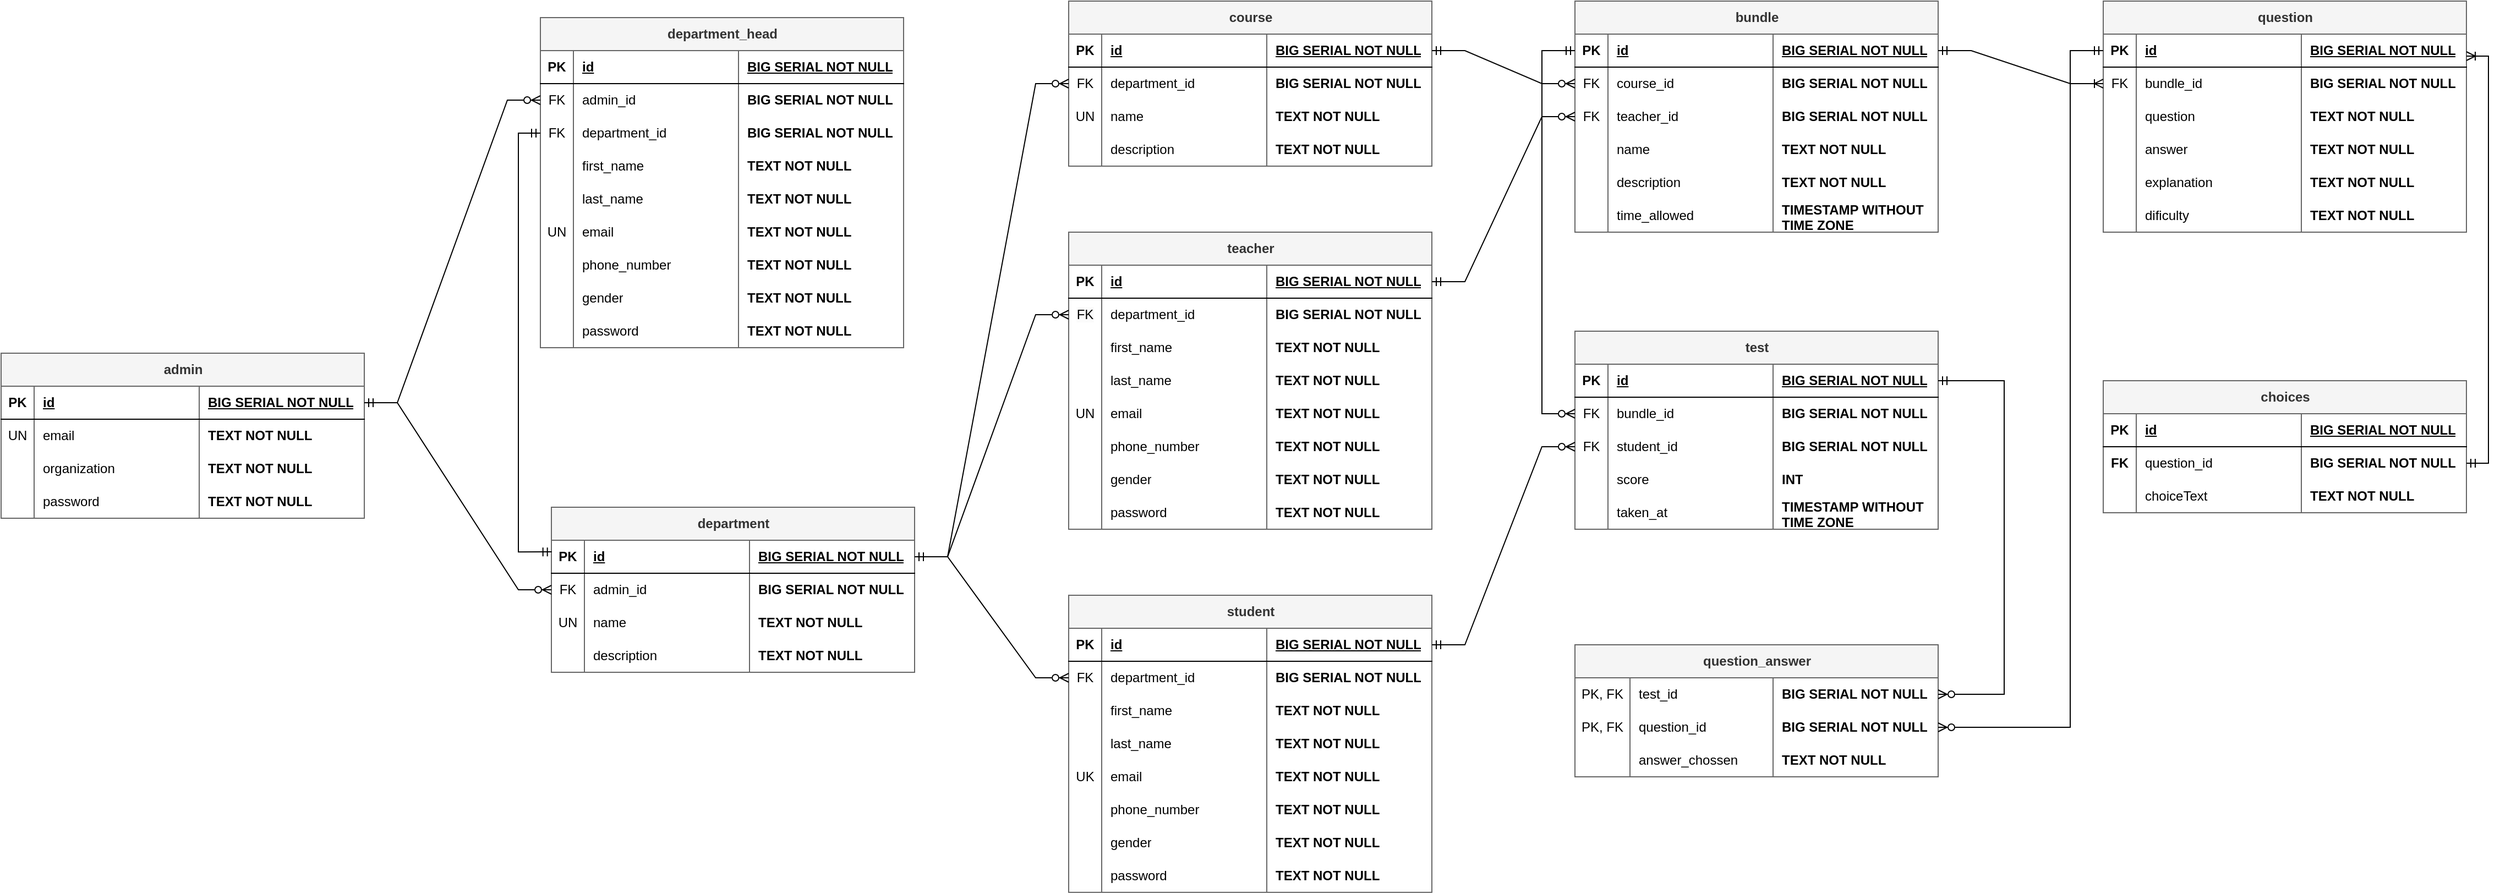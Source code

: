 <mxfile version="21.1.2" type="device">
  <diagram name="Page-1" id="erraQlXqkBYIqGGrh-lg">
    <mxGraphModel dx="4436" dy="1985" grid="1" gridSize="10" guides="1" tooltips="1" connect="1" arrows="1" fold="1" page="1" pageScale="1" pageWidth="850" pageHeight="1100" math="0" shadow="0">
      <root>
        <mxCell id="0" />
        <mxCell id="1" parent="0" />
        <mxCell id="iSprx_GVszuZ0Oc-VhTM-147" value="bundle" style="shape=table;startSize=30;container=1;collapsible=1;childLayout=tableLayout;fixedRows=1;rowLines=0;fontStyle=1;align=center;resizeLast=1;html=1;fillColor=#f5f5f5;fontColor=#333333;strokeColor=#666666;" parent="1" vertex="1">
          <mxGeometry x="-520" y="-190" width="330" height="210" as="geometry" />
        </mxCell>
        <mxCell id="iSprx_GVszuZ0Oc-VhTM-148" value="" style="shape=tableRow;horizontal=0;startSize=0;swimlaneHead=0;swimlaneBody=0;fillColor=none;collapsible=0;dropTarget=0;points=[[0,0.5],[1,0.5]];portConstraint=eastwest;top=0;left=0;right=0;bottom=1;" parent="iSprx_GVszuZ0Oc-VhTM-147" vertex="1">
          <mxGeometry y="30" width="330" height="30" as="geometry" />
        </mxCell>
        <mxCell id="iSprx_GVszuZ0Oc-VhTM-149" value="PK" style="shape=partialRectangle;connectable=0;fillColor=none;top=0;left=0;bottom=0;right=0;fontStyle=1;overflow=hidden;whiteSpace=wrap;html=1;" parent="iSprx_GVszuZ0Oc-VhTM-148" vertex="1">
          <mxGeometry width="30" height="30" as="geometry">
            <mxRectangle width="30" height="30" as="alternateBounds" />
          </mxGeometry>
        </mxCell>
        <mxCell id="iSprx_GVszuZ0Oc-VhTM-150" value="id" style="shape=partialRectangle;connectable=0;fillColor=none;top=0;left=0;bottom=0;right=0;align=left;spacingLeft=6;fontStyle=5;overflow=hidden;whiteSpace=wrap;html=1;" parent="iSprx_GVszuZ0Oc-VhTM-148" vertex="1">
          <mxGeometry x="30" width="150" height="30" as="geometry">
            <mxRectangle width="150" height="30" as="alternateBounds" />
          </mxGeometry>
        </mxCell>
        <mxCell id="iSprx_GVszuZ0Oc-VhTM-169" value="BIG SERIAL NOT NULL" style="shape=partialRectangle;connectable=0;fillColor=none;top=0;left=0;bottom=0;right=0;align=left;spacingLeft=6;fontStyle=5;overflow=hidden;whiteSpace=wrap;html=1;" parent="iSprx_GVszuZ0Oc-VhTM-148" vertex="1">
          <mxGeometry x="180" width="150" height="30" as="geometry">
            <mxRectangle width="150" height="30" as="alternateBounds" />
          </mxGeometry>
        </mxCell>
        <mxCell id="0kFPdpb1jJMILGQoGvP_-5" style="shape=tableRow;horizontal=0;startSize=0;swimlaneHead=0;swimlaneBody=0;fillColor=none;collapsible=0;dropTarget=0;points=[[0,0.5],[1,0.5]];portConstraint=eastwest;top=0;left=0;right=0;bottom=0;" parent="iSprx_GVszuZ0Oc-VhTM-147" vertex="1">
          <mxGeometry y="60" width="330" height="30" as="geometry" />
        </mxCell>
        <mxCell id="0kFPdpb1jJMILGQoGvP_-6" value="FK" style="shape=partialRectangle;connectable=0;fillColor=none;top=0;left=0;bottom=0;right=0;editable=1;overflow=hidden;whiteSpace=wrap;html=1;" parent="0kFPdpb1jJMILGQoGvP_-5" vertex="1">
          <mxGeometry width="30" height="30" as="geometry">
            <mxRectangle width="30" height="30" as="alternateBounds" />
          </mxGeometry>
        </mxCell>
        <mxCell id="0kFPdpb1jJMILGQoGvP_-7" value="course_id" style="shape=partialRectangle;connectable=0;fillColor=none;top=0;left=0;bottom=0;right=0;align=left;spacingLeft=6;overflow=hidden;whiteSpace=wrap;html=1;" parent="0kFPdpb1jJMILGQoGvP_-5" vertex="1">
          <mxGeometry x="30" width="150" height="30" as="geometry">
            <mxRectangle width="150" height="30" as="alternateBounds" />
          </mxGeometry>
        </mxCell>
        <mxCell id="0kFPdpb1jJMILGQoGvP_-8" value="&lt;b style=&quot;border-color: var(--border-color);&quot;&gt;BIG SERIAL NOT NULL&lt;/b&gt;" style="shape=partialRectangle;connectable=0;fillColor=none;top=0;left=0;bottom=0;right=0;align=left;spacingLeft=6;overflow=hidden;whiteSpace=wrap;html=1;" parent="0kFPdpb1jJMILGQoGvP_-5" vertex="1">
          <mxGeometry x="180" width="150" height="30" as="geometry">
            <mxRectangle width="150" height="30" as="alternateBounds" />
          </mxGeometry>
        </mxCell>
        <mxCell id="0kFPdpb1jJMILGQoGvP_-1" style="shape=tableRow;horizontal=0;startSize=0;swimlaneHead=0;swimlaneBody=0;fillColor=none;collapsible=0;dropTarget=0;points=[[0,0.5],[1,0.5]];portConstraint=eastwest;top=0;left=0;right=0;bottom=0;" parent="iSprx_GVszuZ0Oc-VhTM-147" vertex="1">
          <mxGeometry y="90" width="330" height="30" as="geometry" />
        </mxCell>
        <mxCell id="0kFPdpb1jJMILGQoGvP_-2" value="FK" style="shape=partialRectangle;connectable=0;fillColor=none;top=0;left=0;bottom=0;right=0;editable=1;overflow=hidden;whiteSpace=wrap;html=1;" parent="0kFPdpb1jJMILGQoGvP_-1" vertex="1">
          <mxGeometry width="30" height="30" as="geometry">
            <mxRectangle width="30" height="30" as="alternateBounds" />
          </mxGeometry>
        </mxCell>
        <mxCell id="0kFPdpb1jJMILGQoGvP_-3" value="teacher_id" style="shape=partialRectangle;connectable=0;fillColor=none;top=0;left=0;bottom=0;right=0;align=left;spacingLeft=6;overflow=hidden;whiteSpace=wrap;html=1;" parent="0kFPdpb1jJMILGQoGvP_-1" vertex="1">
          <mxGeometry x="30" width="150" height="30" as="geometry">
            <mxRectangle width="150" height="30" as="alternateBounds" />
          </mxGeometry>
        </mxCell>
        <mxCell id="0kFPdpb1jJMILGQoGvP_-4" value="&lt;b style=&quot;border-color: var(--border-color);&quot;&gt;BIG SERIAL NOT NULL&lt;/b&gt;" style="shape=partialRectangle;connectable=0;fillColor=none;top=0;left=0;bottom=0;right=0;align=left;spacingLeft=6;overflow=hidden;whiteSpace=wrap;html=1;" parent="0kFPdpb1jJMILGQoGvP_-1" vertex="1">
          <mxGeometry x="180" width="150" height="30" as="geometry">
            <mxRectangle width="150" height="30" as="alternateBounds" />
          </mxGeometry>
        </mxCell>
        <mxCell id="iSprx_GVszuZ0Oc-VhTM-151" value="" style="shape=tableRow;horizontal=0;startSize=0;swimlaneHead=0;swimlaneBody=0;fillColor=none;collapsible=0;dropTarget=0;points=[[0,0.5],[1,0.5]];portConstraint=eastwest;top=0;left=0;right=0;bottom=0;" parent="iSprx_GVszuZ0Oc-VhTM-147" vertex="1">
          <mxGeometry y="120" width="330" height="30" as="geometry" />
        </mxCell>
        <mxCell id="iSprx_GVszuZ0Oc-VhTM-152" value="" style="shape=partialRectangle;connectable=0;fillColor=none;top=0;left=0;bottom=0;right=0;editable=1;overflow=hidden;whiteSpace=wrap;html=1;" parent="iSprx_GVszuZ0Oc-VhTM-151" vertex="1">
          <mxGeometry width="30" height="30" as="geometry">
            <mxRectangle width="30" height="30" as="alternateBounds" />
          </mxGeometry>
        </mxCell>
        <mxCell id="iSprx_GVszuZ0Oc-VhTM-153" value="name" style="shape=partialRectangle;connectable=0;fillColor=none;top=0;left=0;bottom=0;right=0;align=left;spacingLeft=6;overflow=hidden;whiteSpace=wrap;html=1;" parent="iSprx_GVszuZ0Oc-VhTM-151" vertex="1">
          <mxGeometry x="30" width="150" height="30" as="geometry">
            <mxRectangle width="150" height="30" as="alternateBounds" />
          </mxGeometry>
        </mxCell>
        <mxCell id="iSprx_GVszuZ0Oc-VhTM-170" value="&lt;b&gt;TEXT NOT NULL&lt;/b&gt;" style="shape=partialRectangle;connectable=0;fillColor=none;top=0;left=0;bottom=0;right=0;align=left;spacingLeft=6;overflow=hidden;whiteSpace=wrap;html=1;" parent="iSprx_GVszuZ0Oc-VhTM-151" vertex="1">
          <mxGeometry x="180" width="150" height="30" as="geometry">
            <mxRectangle width="150" height="30" as="alternateBounds" />
          </mxGeometry>
        </mxCell>
        <mxCell id="iSprx_GVszuZ0Oc-VhTM-176" style="shape=tableRow;horizontal=0;startSize=0;swimlaneHead=0;swimlaneBody=0;fillColor=none;collapsible=0;dropTarget=0;points=[[0,0.5],[1,0.5]];portConstraint=eastwest;top=0;left=0;right=0;bottom=0;" parent="iSprx_GVszuZ0Oc-VhTM-147" vertex="1">
          <mxGeometry y="150" width="330" height="30" as="geometry" />
        </mxCell>
        <mxCell id="iSprx_GVszuZ0Oc-VhTM-177" style="shape=partialRectangle;connectable=0;fillColor=none;top=0;left=0;bottom=0;right=0;editable=1;overflow=hidden;whiteSpace=wrap;html=1;" parent="iSprx_GVszuZ0Oc-VhTM-176" vertex="1">
          <mxGeometry width="30" height="30" as="geometry">
            <mxRectangle width="30" height="30" as="alternateBounds" />
          </mxGeometry>
        </mxCell>
        <mxCell id="iSprx_GVszuZ0Oc-VhTM-178" value="description" style="shape=partialRectangle;connectable=0;fillColor=none;top=0;left=0;bottom=0;right=0;align=left;spacingLeft=6;overflow=hidden;whiteSpace=wrap;html=1;" parent="iSprx_GVszuZ0Oc-VhTM-176" vertex="1">
          <mxGeometry x="30" width="150" height="30" as="geometry">
            <mxRectangle width="150" height="30" as="alternateBounds" />
          </mxGeometry>
        </mxCell>
        <mxCell id="iSprx_GVszuZ0Oc-VhTM-179" value="&lt;b style=&quot;border-color: var(--border-color);&quot;&gt;TEXT NOT NULL&lt;/b&gt;" style="shape=partialRectangle;connectable=0;fillColor=none;top=0;left=0;bottom=0;right=0;align=left;spacingLeft=6;overflow=hidden;whiteSpace=wrap;html=1;" parent="iSprx_GVszuZ0Oc-VhTM-176" vertex="1">
          <mxGeometry x="180" width="150" height="30" as="geometry">
            <mxRectangle width="150" height="30" as="alternateBounds" />
          </mxGeometry>
        </mxCell>
        <mxCell id="iSprx_GVszuZ0Oc-VhTM-433" style="shape=tableRow;horizontal=0;startSize=0;swimlaneHead=0;swimlaneBody=0;fillColor=none;collapsible=0;dropTarget=0;points=[[0,0.5],[1,0.5]];portConstraint=eastwest;top=0;left=0;right=0;bottom=0;" parent="iSprx_GVszuZ0Oc-VhTM-147" vertex="1">
          <mxGeometry y="180" width="330" height="30" as="geometry" />
        </mxCell>
        <mxCell id="iSprx_GVszuZ0Oc-VhTM-434" style="shape=partialRectangle;connectable=0;fillColor=none;top=0;left=0;bottom=0;right=0;editable=1;overflow=hidden;whiteSpace=wrap;html=1;" parent="iSprx_GVszuZ0Oc-VhTM-433" vertex="1">
          <mxGeometry width="30" height="30" as="geometry">
            <mxRectangle width="30" height="30" as="alternateBounds" />
          </mxGeometry>
        </mxCell>
        <mxCell id="iSprx_GVszuZ0Oc-VhTM-435" value="time_allowed" style="shape=partialRectangle;connectable=0;fillColor=none;top=0;left=0;bottom=0;right=0;align=left;spacingLeft=6;overflow=hidden;whiteSpace=wrap;html=1;" parent="iSprx_GVszuZ0Oc-VhTM-433" vertex="1">
          <mxGeometry x="30" width="150" height="30" as="geometry">
            <mxRectangle width="150" height="30" as="alternateBounds" />
          </mxGeometry>
        </mxCell>
        <mxCell id="iSprx_GVszuZ0Oc-VhTM-436" value="&lt;b&gt;TIMESTAMP WITHOUT TIME ZONE&lt;/b&gt;" style="shape=partialRectangle;connectable=0;fillColor=none;top=0;left=0;bottom=0;right=0;align=left;spacingLeft=6;overflow=hidden;whiteSpace=wrap;html=1;" parent="iSprx_GVszuZ0Oc-VhTM-433" vertex="1">
          <mxGeometry x="180" width="150" height="30" as="geometry">
            <mxRectangle width="150" height="30" as="alternateBounds" />
          </mxGeometry>
        </mxCell>
        <mxCell id="iSprx_GVszuZ0Oc-VhTM-180" value="teacher" style="shape=table;startSize=30;container=1;collapsible=1;childLayout=tableLayout;fixedRows=1;rowLines=0;fontStyle=1;align=center;resizeLast=1;html=1;fillColor=#f5f5f5;fontColor=#333333;strokeColor=#666666;" parent="1" vertex="1">
          <mxGeometry x="-980" y="20" width="330" height="270" as="geometry" />
        </mxCell>
        <mxCell id="iSprx_GVszuZ0Oc-VhTM-181" value="" style="shape=tableRow;horizontal=0;startSize=0;swimlaneHead=0;swimlaneBody=0;fillColor=none;collapsible=0;dropTarget=0;points=[[0,0.5],[1,0.5]];portConstraint=eastwest;top=0;left=0;right=0;bottom=1;" parent="iSprx_GVszuZ0Oc-VhTM-180" vertex="1">
          <mxGeometry y="30" width="330" height="30" as="geometry" />
        </mxCell>
        <mxCell id="iSprx_GVszuZ0Oc-VhTM-182" value="PK" style="shape=partialRectangle;connectable=0;fillColor=none;top=0;left=0;bottom=0;right=0;fontStyle=1;overflow=hidden;whiteSpace=wrap;html=1;" parent="iSprx_GVszuZ0Oc-VhTM-181" vertex="1">
          <mxGeometry width="30" height="30" as="geometry">
            <mxRectangle width="30" height="30" as="alternateBounds" />
          </mxGeometry>
        </mxCell>
        <mxCell id="iSprx_GVszuZ0Oc-VhTM-183" value="id" style="shape=partialRectangle;connectable=0;fillColor=none;top=0;left=0;bottom=0;right=0;align=left;spacingLeft=6;fontStyle=5;overflow=hidden;whiteSpace=wrap;html=1;" parent="iSprx_GVszuZ0Oc-VhTM-181" vertex="1">
          <mxGeometry x="30" width="150" height="30" as="geometry">
            <mxRectangle width="150" height="30" as="alternateBounds" />
          </mxGeometry>
        </mxCell>
        <mxCell id="iSprx_GVszuZ0Oc-VhTM-184" value="BIG SERIAL NOT NULL" style="shape=partialRectangle;connectable=0;fillColor=none;top=0;left=0;bottom=0;right=0;align=left;spacingLeft=6;fontStyle=5;overflow=hidden;whiteSpace=wrap;html=1;" parent="iSprx_GVszuZ0Oc-VhTM-181" vertex="1">
          <mxGeometry x="180" width="150" height="30" as="geometry">
            <mxRectangle width="150" height="30" as="alternateBounds" />
          </mxGeometry>
        </mxCell>
        <mxCell id="iSprx_GVszuZ0Oc-VhTM-209" style="shape=tableRow;horizontal=0;startSize=0;swimlaneHead=0;swimlaneBody=0;fillColor=none;collapsible=0;dropTarget=0;points=[[0,0.5],[1,0.5]];portConstraint=eastwest;top=0;left=0;right=0;bottom=0;" parent="iSprx_GVszuZ0Oc-VhTM-180" vertex="1">
          <mxGeometry y="60" width="330" height="30" as="geometry" />
        </mxCell>
        <mxCell id="iSprx_GVszuZ0Oc-VhTM-210" value="&lt;span style=&quot;color: rgb(0, 0, 0); font-family: Helvetica; font-size: 12px; font-style: normal; font-variant-ligatures: normal; font-variant-caps: normal; font-weight: 400; letter-spacing: normal; orphans: 2; text-align: center; text-indent: 0px; text-transform: none; widows: 2; word-spacing: 0px; -webkit-text-stroke-width: 0px; background-color: rgb(251, 251, 251); text-decoration-thickness: initial; text-decoration-style: initial; text-decoration-color: initial; float: none; display: inline !important;&quot;&gt;FK&lt;/span&gt;" style="shape=partialRectangle;connectable=0;fillColor=none;top=0;left=0;bottom=0;right=0;editable=1;overflow=hidden;whiteSpace=wrap;html=1;" parent="iSprx_GVszuZ0Oc-VhTM-209" vertex="1">
          <mxGeometry width="30" height="30" as="geometry">
            <mxRectangle width="30" height="30" as="alternateBounds" />
          </mxGeometry>
        </mxCell>
        <mxCell id="iSprx_GVszuZ0Oc-VhTM-211" value="department_id" style="shape=partialRectangle;connectable=0;fillColor=none;top=0;left=0;bottom=0;right=0;align=left;spacingLeft=6;overflow=hidden;whiteSpace=wrap;html=1;" parent="iSprx_GVszuZ0Oc-VhTM-209" vertex="1">
          <mxGeometry x="30" width="150" height="30" as="geometry">
            <mxRectangle width="150" height="30" as="alternateBounds" />
          </mxGeometry>
        </mxCell>
        <mxCell id="iSprx_GVszuZ0Oc-VhTM-212" value="&lt;b style=&quot;border-color: var(--border-color);&quot;&gt;BIG SERIAL NOT NULL&lt;/b&gt;" style="shape=partialRectangle;connectable=0;fillColor=none;top=0;left=0;bottom=0;right=0;align=left;spacingLeft=6;overflow=hidden;whiteSpace=wrap;html=1;" parent="iSprx_GVszuZ0Oc-VhTM-209" vertex="1">
          <mxGeometry x="180" width="150" height="30" as="geometry">
            <mxRectangle width="150" height="30" as="alternateBounds" />
          </mxGeometry>
        </mxCell>
        <mxCell id="iSprx_GVszuZ0Oc-VhTM-185" value="" style="shape=tableRow;horizontal=0;startSize=0;swimlaneHead=0;swimlaneBody=0;fillColor=none;collapsible=0;dropTarget=0;points=[[0,0.5],[1,0.5]];portConstraint=eastwest;top=0;left=0;right=0;bottom=0;" parent="iSprx_GVszuZ0Oc-VhTM-180" vertex="1">
          <mxGeometry y="90" width="330" height="30" as="geometry" />
        </mxCell>
        <mxCell id="iSprx_GVszuZ0Oc-VhTM-186" value="" style="shape=partialRectangle;connectable=0;fillColor=none;top=0;left=0;bottom=0;right=0;editable=1;overflow=hidden;whiteSpace=wrap;html=1;" parent="iSprx_GVszuZ0Oc-VhTM-185" vertex="1">
          <mxGeometry width="30" height="30" as="geometry">
            <mxRectangle width="30" height="30" as="alternateBounds" />
          </mxGeometry>
        </mxCell>
        <mxCell id="iSprx_GVszuZ0Oc-VhTM-187" value="first_name" style="shape=partialRectangle;connectable=0;fillColor=none;top=0;left=0;bottom=0;right=0;align=left;spacingLeft=6;overflow=hidden;whiteSpace=wrap;html=1;" parent="iSprx_GVszuZ0Oc-VhTM-185" vertex="1">
          <mxGeometry x="30" width="150" height="30" as="geometry">
            <mxRectangle width="150" height="30" as="alternateBounds" />
          </mxGeometry>
        </mxCell>
        <mxCell id="iSprx_GVszuZ0Oc-VhTM-188" value="&lt;b&gt;TEXT NOT NULL&lt;/b&gt;" style="shape=partialRectangle;connectable=0;fillColor=none;top=0;left=0;bottom=0;right=0;align=left;spacingLeft=6;overflow=hidden;whiteSpace=wrap;html=1;" parent="iSprx_GVszuZ0Oc-VhTM-185" vertex="1">
          <mxGeometry x="180" width="150" height="30" as="geometry">
            <mxRectangle width="150" height="30" as="alternateBounds" />
          </mxGeometry>
        </mxCell>
        <mxCell id="iSprx_GVszuZ0Oc-VhTM-189" value="" style="shape=tableRow;horizontal=0;startSize=0;swimlaneHead=0;swimlaneBody=0;fillColor=none;collapsible=0;dropTarget=0;points=[[0,0.5],[1,0.5]];portConstraint=eastwest;top=0;left=0;right=0;bottom=0;" parent="iSprx_GVszuZ0Oc-VhTM-180" vertex="1">
          <mxGeometry y="120" width="330" height="30" as="geometry" />
        </mxCell>
        <mxCell id="iSprx_GVszuZ0Oc-VhTM-190" value="" style="shape=partialRectangle;connectable=0;fillColor=none;top=0;left=0;bottom=0;right=0;editable=1;overflow=hidden;whiteSpace=wrap;html=1;" parent="iSprx_GVszuZ0Oc-VhTM-189" vertex="1">
          <mxGeometry width="30" height="30" as="geometry">
            <mxRectangle width="30" height="30" as="alternateBounds" />
          </mxGeometry>
        </mxCell>
        <mxCell id="iSprx_GVszuZ0Oc-VhTM-191" value="last_name" style="shape=partialRectangle;connectable=0;fillColor=none;top=0;left=0;bottom=0;right=0;align=left;spacingLeft=6;overflow=hidden;whiteSpace=wrap;html=1;" parent="iSprx_GVszuZ0Oc-VhTM-189" vertex="1">
          <mxGeometry x="30" width="150" height="30" as="geometry">
            <mxRectangle width="150" height="30" as="alternateBounds" />
          </mxGeometry>
        </mxCell>
        <mxCell id="iSprx_GVszuZ0Oc-VhTM-192" value="&lt;b style=&quot;border-color: var(--border-color);&quot;&gt;TEXT NOT NULL&lt;/b&gt;" style="shape=partialRectangle;connectable=0;fillColor=none;top=0;left=0;bottom=0;right=0;align=left;spacingLeft=6;overflow=hidden;whiteSpace=wrap;html=1;" parent="iSprx_GVszuZ0Oc-VhTM-189" vertex="1">
          <mxGeometry x="180" width="150" height="30" as="geometry">
            <mxRectangle width="150" height="30" as="alternateBounds" />
          </mxGeometry>
        </mxCell>
        <mxCell id="iSprx_GVszuZ0Oc-VhTM-193" value="" style="shape=tableRow;horizontal=0;startSize=0;swimlaneHead=0;swimlaneBody=0;fillColor=none;collapsible=0;dropTarget=0;points=[[0,0.5],[1,0.5]];portConstraint=eastwest;top=0;left=0;right=0;bottom=0;" parent="iSprx_GVszuZ0Oc-VhTM-180" vertex="1">
          <mxGeometry y="150" width="330" height="30" as="geometry" />
        </mxCell>
        <mxCell id="iSprx_GVszuZ0Oc-VhTM-194" value="UN" style="shape=partialRectangle;connectable=0;fillColor=none;top=0;left=0;bottom=0;right=0;editable=1;overflow=hidden;whiteSpace=wrap;html=1;" parent="iSprx_GVszuZ0Oc-VhTM-193" vertex="1">
          <mxGeometry width="30" height="30" as="geometry">
            <mxRectangle width="30" height="30" as="alternateBounds" />
          </mxGeometry>
        </mxCell>
        <mxCell id="iSprx_GVszuZ0Oc-VhTM-195" value="email" style="shape=partialRectangle;connectable=0;fillColor=none;top=0;left=0;bottom=0;right=0;align=left;spacingLeft=6;overflow=hidden;whiteSpace=wrap;html=1;" parent="iSprx_GVszuZ0Oc-VhTM-193" vertex="1">
          <mxGeometry x="30" width="150" height="30" as="geometry">
            <mxRectangle width="150" height="30" as="alternateBounds" />
          </mxGeometry>
        </mxCell>
        <mxCell id="iSprx_GVszuZ0Oc-VhTM-196" value="&lt;b style=&quot;border-color: var(--border-color);&quot;&gt;TEXT NOT NULL&lt;/b&gt;" style="shape=partialRectangle;connectable=0;fillColor=none;top=0;left=0;bottom=0;right=0;align=left;spacingLeft=6;overflow=hidden;whiteSpace=wrap;html=1;" parent="iSprx_GVszuZ0Oc-VhTM-193" vertex="1">
          <mxGeometry x="180" width="150" height="30" as="geometry">
            <mxRectangle width="150" height="30" as="alternateBounds" />
          </mxGeometry>
        </mxCell>
        <mxCell id="iSprx_GVszuZ0Oc-VhTM-197" style="shape=tableRow;horizontal=0;startSize=0;swimlaneHead=0;swimlaneBody=0;fillColor=none;collapsible=0;dropTarget=0;points=[[0,0.5],[1,0.5]];portConstraint=eastwest;top=0;left=0;right=0;bottom=0;" parent="iSprx_GVszuZ0Oc-VhTM-180" vertex="1">
          <mxGeometry y="180" width="330" height="30" as="geometry" />
        </mxCell>
        <mxCell id="iSprx_GVszuZ0Oc-VhTM-198" style="shape=partialRectangle;connectable=0;fillColor=none;top=0;left=0;bottom=0;right=0;editable=1;overflow=hidden;whiteSpace=wrap;html=1;" parent="iSprx_GVszuZ0Oc-VhTM-197" vertex="1">
          <mxGeometry width="30" height="30" as="geometry">
            <mxRectangle width="30" height="30" as="alternateBounds" />
          </mxGeometry>
        </mxCell>
        <mxCell id="iSprx_GVszuZ0Oc-VhTM-199" value="phone_number" style="shape=partialRectangle;connectable=0;fillColor=none;top=0;left=0;bottom=0;right=0;align=left;spacingLeft=6;overflow=hidden;whiteSpace=wrap;html=1;" parent="iSprx_GVszuZ0Oc-VhTM-197" vertex="1">
          <mxGeometry x="30" width="150" height="30" as="geometry">
            <mxRectangle width="150" height="30" as="alternateBounds" />
          </mxGeometry>
        </mxCell>
        <mxCell id="iSprx_GVszuZ0Oc-VhTM-200" value="&lt;b style=&quot;border-color: var(--border-color);&quot;&gt;TEXT NOT NULL&lt;/b&gt;" style="shape=partialRectangle;connectable=0;fillColor=none;top=0;left=0;bottom=0;right=0;align=left;spacingLeft=6;overflow=hidden;whiteSpace=wrap;html=1;" parent="iSprx_GVszuZ0Oc-VhTM-197" vertex="1">
          <mxGeometry x="180" width="150" height="30" as="geometry">
            <mxRectangle width="150" height="30" as="alternateBounds" />
          </mxGeometry>
        </mxCell>
        <mxCell id="iSprx_GVszuZ0Oc-VhTM-201" style="shape=tableRow;horizontal=0;startSize=0;swimlaneHead=0;swimlaneBody=0;fillColor=none;collapsible=0;dropTarget=0;points=[[0,0.5],[1,0.5]];portConstraint=eastwest;top=0;left=0;right=0;bottom=0;" parent="iSprx_GVszuZ0Oc-VhTM-180" vertex="1">
          <mxGeometry y="210" width="330" height="30" as="geometry" />
        </mxCell>
        <mxCell id="iSprx_GVszuZ0Oc-VhTM-202" style="shape=partialRectangle;connectable=0;fillColor=none;top=0;left=0;bottom=0;right=0;editable=1;overflow=hidden;whiteSpace=wrap;html=1;" parent="iSprx_GVszuZ0Oc-VhTM-201" vertex="1">
          <mxGeometry width="30" height="30" as="geometry">
            <mxRectangle width="30" height="30" as="alternateBounds" />
          </mxGeometry>
        </mxCell>
        <mxCell id="iSprx_GVszuZ0Oc-VhTM-203" value="gender" style="shape=partialRectangle;connectable=0;fillColor=none;top=0;left=0;bottom=0;right=0;align=left;spacingLeft=6;overflow=hidden;whiteSpace=wrap;html=1;" parent="iSprx_GVszuZ0Oc-VhTM-201" vertex="1">
          <mxGeometry x="30" width="150" height="30" as="geometry">
            <mxRectangle width="150" height="30" as="alternateBounds" />
          </mxGeometry>
        </mxCell>
        <mxCell id="iSprx_GVszuZ0Oc-VhTM-204" value="&lt;b style=&quot;border-color: var(--border-color);&quot;&gt;TEXT NOT NULL&lt;/b&gt;" style="shape=partialRectangle;connectable=0;fillColor=none;top=0;left=0;bottom=0;right=0;align=left;spacingLeft=6;overflow=hidden;whiteSpace=wrap;html=1;" parent="iSprx_GVszuZ0Oc-VhTM-201" vertex="1">
          <mxGeometry x="180" width="150" height="30" as="geometry">
            <mxRectangle width="150" height="30" as="alternateBounds" />
          </mxGeometry>
        </mxCell>
        <mxCell id="iSprx_GVszuZ0Oc-VhTM-205" style="shape=tableRow;horizontal=0;startSize=0;swimlaneHead=0;swimlaneBody=0;fillColor=none;collapsible=0;dropTarget=0;points=[[0,0.5],[1,0.5]];portConstraint=eastwest;top=0;left=0;right=0;bottom=0;" parent="iSprx_GVszuZ0Oc-VhTM-180" vertex="1">
          <mxGeometry y="240" width="330" height="30" as="geometry" />
        </mxCell>
        <mxCell id="iSprx_GVszuZ0Oc-VhTM-206" style="shape=partialRectangle;connectable=0;fillColor=none;top=0;left=0;bottom=0;right=0;editable=1;overflow=hidden;whiteSpace=wrap;html=1;" parent="iSprx_GVszuZ0Oc-VhTM-205" vertex="1">
          <mxGeometry width="30" height="30" as="geometry">
            <mxRectangle width="30" height="30" as="alternateBounds" />
          </mxGeometry>
        </mxCell>
        <mxCell id="iSprx_GVszuZ0Oc-VhTM-207" value="password" style="shape=partialRectangle;connectable=0;fillColor=none;top=0;left=0;bottom=0;right=0;align=left;spacingLeft=6;overflow=hidden;whiteSpace=wrap;html=1;" parent="iSprx_GVszuZ0Oc-VhTM-205" vertex="1">
          <mxGeometry x="30" width="150" height="30" as="geometry">
            <mxRectangle width="150" height="30" as="alternateBounds" />
          </mxGeometry>
        </mxCell>
        <mxCell id="iSprx_GVszuZ0Oc-VhTM-208" value="&lt;b style=&quot;border-color: var(--border-color);&quot;&gt;TEXT NOT NULL&lt;/b&gt;" style="shape=partialRectangle;connectable=0;fillColor=none;top=0;left=0;bottom=0;right=0;align=left;spacingLeft=6;overflow=hidden;whiteSpace=wrap;html=1;" parent="iSprx_GVszuZ0Oc-VhTM-205" vertex="1">
          <mxGeometry x="180" width="150" height="30" as="geometry">
            <mxRectangle width="150" height="30" as="alternateBounds" />
          </mxGeometry>
        </mxCell>
        <mxCell id="iSprx_GVszuZ0Oc-VhTM-213" value="department" style="shape=table;startSize=30;container=1;collapsible=1;childLayout=tableLayout;fixedRows=1;rowLines=0;fontStyle=1;align=center;resizeLast=1;html=1;fillColor=#f5f5f5;fontColor=#333333;strokeColor=#666666;" parent="1" vertex="1">
          <mxGeometry x="-1450" y="270" width="330" height="150" as="geometry" />
        </mxCell>
        <mxCell id="iSprx_GVszuZ0Oc-VhTM-214" value="" style="shape=tableRow;horizontal=0;startSize=0;swimlaneHead=0;swimlaneBody=0;fillColor=none;collapsible=0;dropTarget=0;points=[[0,0.5],[1,0.5]];portConstraint=eastwest;top=0;left=0;right=0;bottom=1;" parent="iSprx_GVszuZ0Oc-VhTM-213" vertex="1">
          <mxGeometry y="30" width="330" height="30" as="geometry" />
        </mxCell>
        <mxCell id="iSprx_GVszuZ0Oc-VhTM-215" value="PK" style="shape=partialRectangle;connectable=0;fillColor=none;top=0;left=0;bottom=0;right=0;fontStyle=1;overflow=hidden;whiteSpace=wrap;html=1;" parent="iSprx_GVszuZ0Oc-VhTM-214" vertex="1">
          <mxGeometry width="30" height="30" as="geometry">
            <mxRectangle width="30" height="30" as="alternateBounds" />
          </mxGeometry>
        </mxCell>
        <mxCell id="iSprx_GVszuZ0Oc-VhTM-216" value="id" style="shape=partialRectangle;connectable=0;fillColor=none;top=0;left=0;bottom=0;right=0;align=left;spacingLeft=6;fontStyle=5;overflow=hidden;whiteSpace=wrap;html=1;" parent="iSprx_GVszuZ0Oc-VhTM-214" vertex="1">
          <mxGeometry x="30" width="150" height="30" as="geometry">
            <mxRectangle width="150" height="30" as="alternateBounds" />
          </mxGeometry>
        </mxCell>
        <mxCell id="iSprx_GVszuZ0Oc-VhTM-217" value="BIG SERIAL NOT NULL" style="shape=partialRectangle;connectable=0;fillColor=none;top=0;left=0;bottom=0;right=0;align=left;spacingLeft=6;fontStyle=5;overflow=hidden;whiteSpace=wrap;html=1;" parent="iSprx_GVszuZ0Oc-VhTM-214" vertex="1">
          <mxGeometry x="180" width="150" height="30" as="geometry">
            <mxRectangle width="150" height="30" as="alternateBounds" />
          </mxGeometry>
        </mxCell>
        <mxCell id="iSprx_GVszuZ0Oc-VhTM-415" style="shape=tableRow;horizontal=0;startSize=0;swimlaneHead=0;swimlaneBody=0;fillColor=none;collapsible=0;dropTarget=0;points=[[0,0.5],[1,0.5]];portConstraint=eastwest;top=0;left=0;right=0;bottom=0;" parent="iSprx_GVszuZ0Oc-VhTM-213" vertex="1">
          <mxGeometry y="60" width="330" height="30" as="geometry" />
        </mxCell>
        <mxCell id="iSprx_GVszuZ0Oc-VhTM-416" value="FK" style="shape=partialRectangle;connectable=0;fillColor=none;top=0;left=0;bottom=0;right=0;editable=1;overflow=hidden;whiteSpace=wrap;html=1;" parent="iSprx_GVszuZ0Oc-VhTM-415" vertex="1">
          <mxGeometry width="30" height="30" as="geometry">
            <mxRectangle width="30" height="30" as="alternateBounds" />
          </mxGeometry>
        </mxCell>
        <mxCell id="iSprx_GVszuZ0Oc-VhTM-417" value="admin_id" style="shape=partialRectangle;connectable=0;fillColor=none;top=0;left=0;bottom=0;right=0;align=left;spacingLeft=6;overflow=hidden;whiteSpace=wrap;html=1;" parent="iSprx_GVszuZ0Oc-VhTM-415" vertex="1">
          <mxGeometry x="30" width="150" height="30" as="geometry">
            <mxRectangle width="150" height="30" as="alternateBounds" />
          </mxGeometry>
        </mxCell>
        <mxCell id="iSprx_GVszuZ0Oc-VhTM-418" value="&lt;b&gt;BIG SERIAL NOT NULL&lt;/b&gt;" style="shape=partialRectangle;connectable=0;fillColor=none;top=0;left=0;bottom=0;right=0;align=left;spacingLeft=6;overflow=hidden;whiteSpace=wrap;html=1;" parent="iSprx_GVszuZ0Oc-VhTM-415" vertex="1">
          <mxGeometry x="180" width="150" height="30" as="geometry">
            <mxRectangle width="150" height="30" as="alternateBounds" />
          </mxGeometry>
        </mxCell>
        <mxCell id="iSprx_GVszuZ0Oc-VhTM-218" value="" style="shape=tableRow;horizontal=0;startSize=0;swimlaneHead=0;swimlaneBody=0;fillColor=none;collapsible=0;dropTarget=0;points=[[0,0.5],[1,0.5]];portConstraint=eastwest;top=0;left=0;right=0;bottom=0;" parent="iSprx_GVszuZ0Oc-VhTM-213" vertex="1">
          <mxGeometry y="90" width="330" height="30" as="geometry" />
        </mxCell>
        <mxCell id="iSprx_GVszuZ0Oc-VhTM-219" value="UN" style="shape=partialRectangle;connectable=0;fillColor=none;top=0;left=0;bottom=0;right=0;editable=1;overflow=hidden;whiteSpace=wrap;html=1;" parent="iSprx_GVszuZ0Oc-VhTM-218" vertex="1">
          <mxGeometry width="30" height="30" as="geometry">
            <mxRectangle width="30" height="30" as="alternateBounds" />
          </mxGeometry>
        </mxCell>
        <mxCell id="iSprx_GVszuZ0Oc-VhTM-220" value="name" style="shape=partialRectangle;connectable=0;fillColor=none;top=0;left=0;bottom=0;right=0;align=left;spacingLeft=6;overflow=hidden;whiteSpace=wrap;html=1;" parent="iSprx_GVszuZ0Oc-VhTM-218" vertex="1">
          <mxGeometry x="30" width="150" height="30" as="geometry">
            <mxRectangle width="150" height="30" as="alternateBounds" />
          </mxGeometry>
        </mxCell>
        <mxCell id="iSprx_GVszuZ0Oc-VhTM-221" value="&lt;b&gt;TEXT NOT NULL&lt;/b&gt;" style="shape=partialRectangle;connectable=0;fillColor=none;top=0;left=0;bottom=0;right=0;align=left;spacingLeft=6;overflow=hidden;whiteSpace=wrap;html=1;" parent="iSprx_GVszuZ0Oc-VhTM-218" vertex="1">
          <mxGeometry x="180" width="150" height="30" as="geometry">
            <mxRectangle width="150" height="30" as="alternateBounds" />
          </mxGeometry>
        </mxCell>
        <mxCell id="iSprx_GVszuZ0Oc-VhTM-287" value="" style="shape=tableRow;horizontal=0;startSize=0;swimlaneHead=0;swimlaneBody=0;fillColor=none;collapsible=0;dropTarget=0;points=[[0,0.5],[1,0.5]];portConstraint=eastwest;top=0;left=0;right=0;bottom=0;" parent="iSprx_GVszuZ0Oc-VhTM-213" vertex="1">
          <mxGeometry y="120" width="330" height="30" as="geometry" />
        </mxCell>
        <mxCell id="iSprx_GVszuZ0Oc-VhTM-288" value="" style="shape=partialRectangle;connectable=0;fillColor=none;top=0;left=0;bottom=0;right=0;editable=1;overflow=hidden;whiteSpace=wrap;html=1;" parent="iSprx_GVszuZ0Oc-VhTM-287" vertex="1">
          <mxGeometry width="30" height="30" as="geometry">
            <mxRectangle width="30" height="30" as="alternateBounds" />
          </mxGeometry>
        </mxCell>
        <mxCell id="iSprx_GVszuZ0Oc-VhTM-289" value="description" style="shape=partialRectangle;connectable=0;fillColor=none;top=0;left=0;bottom=0;right=0;align=left;spacingLeft=6;overflow=hidden;whiteSpace=wrap;html=1;" parent="iSprx_GVszuZ0Oc-VhTM-287" vertex="1">
          <mxGeometry x="30" width="150" height="30" as="geometry">
            <mxRectangle width="150" height="30" as="alternateBounds" />
          </mxGeometry>
        </mxCell>
        <mxCell id="iSprx_GVszuZ0Oc-VhTM-290" value="&lt;b&gt;TEXT NOT NULL&lt;/b&gt;" style="shape=partialRectangle;connectable=0;fillColor=none;top=0;left=0;bottom=0;right=0;align=left;spacingLeft=6;overflow=hidden;whiteSpace=wrap;html=1;" parent="iSprx_GVszuZ0Oc-VhTM-287" vertex="1">
          <mxGeometry x="180" width="150" height="30" as="geometry">
            <mxRectangle width="150" height="30" as="alternateBounds" />
          </mxGeometry>
        </mxCell>
        <mxCell id="iSprx_GVszuZ0Oc-VhTM-258" value="course" style="shape=table;startSize=30;container=1;collapsible=1;childLayout=tableLayout;fixedRows=1;rowLines=0;fontStyle=1;align=center;resizeLast=1;html=1;fillColor=#f5f5f5;fontColor=#333333;strokeColor=#666666;" parent="1" vertex="1">
          <mxGeometry x="-980" y="-190" width="330" height="150" as="geometry" />
        </mxCell>
        <mxCell id="iSprx_GVszuZ0Oc-VhTM-259" value="" style="shape=tableRow;horizontal=0;startSize=0;swimlaneHead=0;swimlaneBody=0;fillColor=none;collapsible=0;dropTarget=0;points=[[0,0.5],[1,0.5]];portConstraint=eastwest;top=0;left=0;right=0;bottom=1;" parent="iSprx_GVszuZ0Oc-VhTM-258" vertex="1">
          <mxGeometry y="30" width="330" height="30" as="geometry" />
        </mxCell>
        <mxCell id="iSprx_GVszuZ0Oc-VhTM-260" value="PK" style="shape=partialRectangle;connectable=0;fillColor=none;top=0;left=0;bottom=0;right=0;fontStyle=1;overflow=hidden;whiteSpace=wrap;html=1;" parent="iSprx_GVszuZ0Oc-VhTM-259" vertex="1">
          <mxGeometry width="30" height="30" as="geometry">
            <mxRectangle width="30" height="30" as="alternateBounds" />
          </mxGeometry>
        </mxCell>
        <mxCell id="iSprx_GVszuZ0Oc-VhTM-261" value="id" style="shape=partialRectangle;connectable=0;fillColor=none;top=0;left=0;bottom=0;right=0;align=left;spacingLeft=6;fontStyle=5;overflow=hidden;whiteSpace=wrap;html=1;" parent="iSprx_GVszuZ0Oc-VhTM-259" vertex="1">
          <mxGeometry x="30" width="150" height="30" as="geometry">
            <mxRectangle width="150" height="30" as="alternateBounds" />
          </mxGeometry>
        </mxCell>
        <mxCell id="iSprx_GVszuZ0Oc-VhTM-262" value="BIG SERIAL NOT NULL" style="shape=partialRectangle;connectable=0;fillColor=none;top=0;left=0;bottom=0;right=0;align=left;spacingLeft=6;fontStyle=5;overflow=hidden;whiteSpace=wrap;html=1;" parent="iSprx_GVszuZ0Oc-VhTM-259" vertex="1">
          <mxGeometry x="180" width="150" height="30" as="geometry">
            <mxRectangle width="150" height="30" as="alternateBounds" />
          </mxGeometry>
        </mxCell>
        <mxCell id="iSprx_GVszuZ0Oc-VhTM-420" style="shape=tableRow;horizontal=0;startSize=0;swimlaneHead=0;swimlaneBody=0;fillColor=none;collapsible=0;dropTarget=0;points=[[0,0.5],[1,0.5]];portConstraint=eastwest;top=0;left=0;right=0;bottom=0;" parent="iSprx_GVszuZ0Oc-VhTM-258" vertex="1">
          <mxGeometry y="60" width="330" height="30" as="geometry" />
        </mxCell>
        <mxCell id="iSprx_GVszuZ0Oc-VhTM-421" value="FK" style="shape=partialRectangle;connectable=0;fillColor=none;top=0;left=0;bottom=0;right=0;editable=1;overflow=hidden;whiteSpace=wrap;html=1;" parent="iSprx_GVszuZ0Oc-VhTM-420" vertex="1">
          <mxGeometry width="30" height="30" as="geometry">
            <mxRectangle width="30" height="30" as="alternateBounds" />
          </mxGeometry>
        </mxCell>
        <mxCell id="iSprx_GVszuZ0Oc-VhTM-422" value="department_id" style="shape=partialRectangle;connectable=0;fillColor=none;top=0;left=0;bottom=0;right=0;align=left;spacingLeft=6;overflow=hidden;whiteSpace=wrap;html=1;" parent="iSprx_GVszuZ0Oc-VhTM-420" vertex="1">
          <mxGeometry x="30" width="150" height="30" as="geometry">
            <mxRectangle width="150" height="30" as="alternateBounds" />
          </mxGeometry>
        </mxCell>
        <mxCell id="iSprx_GVszuZ0Oc-VhTM-423" value="&lt;b style=&quot;border-color: var(--border-color);&quot;&gt;BIG SERIAL NOT NULL&lt;/b&gt;" style="shape=partialRectangle;connectable=0;fillColor=none;top=0;left=0;bottom=0;right=0;align=left;spacingLeft=6;overflow=hidden;whiteSpace=wrap;html=1;" parent="iSprx_GVszuZ0Oc-VhTM-420" vertex="1">
          <mxGeometry x="180" width="150" height="30" as="geometry">
            <mxRectangle width="150" height="30" as="alternateBounds" />
          </mxGeometry>
        </mxCell>
        <mxCell id="iSprx_GVszuZ0Oc-VhTM-263" value="" style="shape=tableRow;horizontal=0;startSize=0;swimlaneHead=0;swimlaneBody=0;fillColor=none;collapsible=0;dropTarget=0;points=[[0,0.5],[1,0.5]];portConstraint=eastwest;top=0;left=0;right=0;bottom=0;" parent="iSprx_GVszuZ0Oc-VhTM-258" vertex="1">
          <mxGeometry y="90" width="330" height="30" as="geometry" />
        </mxCell>
        <mxCell id="iSprx_GVszuZ0Oc-VhTM-264" value="UN" style="shape=partialRectangle;connectable=0;fillColor=none;top=0;left=0;bottom=0;right=0;editable=1;overflow=hidden;whiteSpace=wrap;html=1;" parent="iSprx_GVszuZ0Oc-VhTM-263" vertex="1">
          <mxGeometry width="30" height="30" as="geometry">
            <mxRectangle width="30" height="30" as="alternateBounds" />
          </mxGeometry>
        </mxCell>
        <mxCell id="iSprx_GVszuZ0Oc-VhTM-265" value="name" style="shape=partialRectangle;connectable=0;fillColor=none;top=0;left=0;bottom=0;right=0;align=left;spacingLeft=6;overflow=hidden;whiteSpace=wrap;html=1;" parent="iSprx_GVszuZ0Oc-VhTM-263" vertex="1">
          <mxGeometry x="30" width="150" height="30" as="geometry">
            <mxRectangle width="150" height="30" as="alternateBounds" />
          </mxGeometry>
        </mxCell>
        <mxCell id="iSprx_GVszuZ0Oc-VhTM-266" value="&lt;b&gt;TEXT NOT NULL&lt;/b&gt;" style="shape=partialRectangle;connectable=0;fillColor=none;top=0;left=0;bottom=0;right=0;align=left;spacingLeft=6;overflow=hidden;whiteSpace=wrap;html=1;" parent="iSprx_GVszuZ0Oc-VhTM-263" vertex="1">
          <mxGeometry x="180" width="150" height="30" as="geometry">
            <mxRectangle width="150" height="30" as="alternateBounds" />
          </mxGeometry>
        </mxCell>
        <mxCell id="iSprx_GVszuZ0Oc-VhTM-267" style="shape=tableRow;horizontal=0;startSize=0;swimlaneHead=0;swimlaneBody=0;fillColor=none;collapsible=0;dropTarget=0;points=[[0,0.5],[1,0.5]];portConstraint=eastwest;top=0;left=0;right=0;bottom=0;" parent="iSprx_GVszuZ0Oc-VhTM-258" vertex="1">
          <mxGeometry y="120" width="330" height="30" as="geometry" />
        </mxCell>
        <mxCell id="iSprx_GVszuZ0Oc-VhTM-268" style="shape=partialRectangle;connectable=0;fillColor=none;top=0;left=0;bottom=0;right=0;editable=1;overflow=hidden;whiteSpace=wrap;html=1;" parent="iSprx_GVszuZ0Oc-VhTM-267" vertex="1">
          <mxGeometry width="30" height="30" as="geometry">
            <mxRectangle width="30" height="30" as="alternateBounds" />
          </mxGeometry>
        </mxCell>
        <mxCell id="iSprx_GVszuZ0Oc-VhTM-269" value="description" style="shape=partialRectangle;connectable=0;fillColor=none;top=0;left=0;bottom=0;right=0;align=left;spacingLeft=6;overflow=hidden;whiteSpace=wrap;html=1;" parent="iSprx_GVszuZ0Oc-VhTM-267" vertex="1">
          <mxGeometry x="30" width="150" height="30" as="geometry">
            <mxRectangle width="150" height="30" as="alternateBounds" />
          </mxGeometry>
        </mxCell>
        <mxCell id="iSprx_GVszuZ0Oc-VhTM-270" value="&lt;b style=&quot;border-color: var(--border-color);&quot;&gt;TEXT NOT NULL&lt;/b&gt;" style="shape=partialRectangle;connectable=0;fillColor=none;top=0;left=0;bottom=0;right=0;align=left;spacingLeft=6;overflow=hidden;whiteSpace=wrap;html=1;" parent="iSprx_GVszuZ0Oc-VhTM-267" vertex="1">
          <mxGeometry x="180" width="150" height="30" as="geometry">
            <mxRectangle width="150" height="30" as="alternateBounds" />
          </mxGeometry>
        </mxCell>
        <mxCell id="iSprx_GVszuZ0Oc-VhTM-304" value="student" style="shape=table;startSize=30;container=1;collapsible=1;childLayout=tableLayout;fixedRows=1;rowLines=0;fontStyle=1;align=center;resizeLast=1;html=1;fillColor=#f5f5f5;fontColor=#333333;strokeColor=#666666;" parent="1" vertex="1">
          <mxGeometry x="-980" y="350" width="330" height="270" as="geometry" />
        </mxCell>
        <mxCell id="iSprx_GVszuZ0Oc-VhTM-305" value="" style="shape=tableRow;horizontal=0;startSize=0;swimlaneHead=0;swimlaneBody=0;fillColor=none;collapsible=0;dropTarget=0;points=[[0,0.5],[1,0.5]];portConstraint=eastwest;top=0;left=0;right=0;bottom=1;" parent="iSprx_GVszuZ0Oc-VhTM-304" vertex="1">
          <mxGeometry y="30" width="330" height="30" as="geometry" />
        </mxCell>
        <mxCell id="iSprx_GVszuZ0Oc-VhTM-306" value="PK" style="shape=partialRectangle;connectable=0;fillColor=none;top=0;left=0;bottom=0;right=0;fontStyle=1;overflow=hidden;whiteSpace=wrap;html=1;" parent="iSprx_GVszuZ0Oc-VhTM-305" vertex="1">
          <mxGeometry width="30" height="30" as="geometry">
            <mxRectangle width="30" height="30" as="alternateBounds" />
          </mxGeometry>
        </mxCell>
        <mxCell id="iSprx_GVszuZ0Oc-VhTM-307" value="id" style="shape=partialRectangle;connectable=0;fillColor=none;top=0;left=0;bottom=0;right=0;align=left;spacingLeft=6;fontStyle=5;overflow=hidden;whiteSpace=wrap;html=1;" parent="iSprx_GVszuZ0Oc-VhTM-305" vertex="1">
          <mxGeometry x="30" width="150" height="30" as="geometry">
            <mxRectangle width="150" height="30" as="alternateBounds" />
          </mxGeometry>
        </mxCell>
        <mxCell id="iSprx_GVszuZ0Oc-VhTM-308" value="BIG SERIAL NOT NULL" style="shape=partialRectangle;connectable=0;fillColor=none;top=0;left=0;bottom=0;right=0;align=left;spacingLeft=6;fontStyle=5;overflow=hidden;whiteSpace=wrap;html=1;" parent="iSprx_GVszuZ0Oc-VhTM-305" vertex="1">
          <mxGeometry x="180" width="150" height="30" as="geometry">
            <mxRectangle width="150" height="30" as="alternateBounds" />
          </mxGeometry>
        </mxCell>
        <mxCell id="iSprx_GVszuZ0Oc-VhTM-333" style="shape=tableRow;horizontal=0;startSize=0;swimlaneHead=0;swimlaneBody=0;fillColor=none;collapsible=0;dropTarget=0;points=[[0,0.5],[1,0.5]];portConstraint=eastwest;top=0;left=0;right=0;bottom=0;" parent="iSprx_GVszuZ0Oc-VhTM-304" vertex="1">
          <mxGeometry y="60" width="330" height="30" as="geometry" />
        </mxCell>
        <mxCell id="iSprx_GVszuZ0Oc-VhTM-334" value="FK" style="shape=partialRectangle;connectable=0;fillColor=none;top=0;left=0;bottom=0;right=0;editable=1;overflow=hidden;whiteSpace=wrap;html=1;" parent="iSprx_GVszuZ0Oc-VhTM-333" vertex="1">
          <mxGeometry width="30" height="30" as="geometry">
            <mxRectangle width="30" height="30" as="alternateBounds" />
          </mxGeometry>
        </mxCell>
        <mxCell id="iSprx_GVszuZ0Oc-VhTM-335" value="department_id" style="shape=partialRectangle;connectable=0;fillColor=none;top=0;left=0;bottom=0;right=0;align=left;spacingLeft=6;overflow=hidden;whiteSpace=wrap;html=1;" parent="iSprx_GVszuZ0Oc-VhTM-333" vertex="1">
          <mxGeometry x="30" width="150" height="30" as="geometry">
            <mxRectangle width="150" height="30" as="alternateBounds" />
          </mxGeometry>
        </mxCell>
        <mxCell id="iSprx_GVszuZ0Oc-VhTM-336" value="&lt;b style=&quot;border-color: var(--border-color);&quot;&gt;BIG SERIAL NOT NULL&lt;/b&gt;" style="shape=partialRectangle;connectable=0;fillColor=none;top=0;left=0;bottom=0;right=0;align=left;spacingLeft=6;overflow=hidden;whiteSpace=wrap;html=1;" parent="iSprx_GVszuZ0Oc-VhTM-333" vertex="1">
          <mxGeometry x="180" width="150" height="30" as="geometry">
            <mxRectangle width="150" height="30" as="alternateBounds" />
          </mxGeometry>
        </mxCell>
        <mxCell id="iSprx_GVszuZ0Oc-VhTM-309" value="" style="shape=tableRow;horizontal=0;startSize=0;swimlaneHead=0;swimlaneBody=0;fillColor=none;collapsible=0;dropTarget=0;points=[[0,0.5],[1,0.5]];portConstraint=eastwest;top=0;left=0;right=0;bottom=0;" parent="iSprx_GVszuZ0Oc-VhTM-304" vertex="1">
          <mxGeometry y="90" width="330" height="30" as="geometry" />
        </mxCell>
        <mxCell id="iSprx_GVszuZ0Oc-VhTM-310" value="" style="shape=partialRectangle;connectable=0;fillColor=none;top=0;left=0;bottom=0;right=0;editable=1;overflow=hidden;whiteSpace=wrap;html=1;" parent="iSprx_GVszuZ0Oc-VhTM-309" vertex="1">
          <mxGeometry width="30" height="30" as="geometry">
            <mxRectangle width="30" height="30" as="alternateBounds" />
          </mxGeometry>
        </mxCell>
        <mxCell id="iSprx_GVszuZ0Oc-VhTM-311" value="first_name" style="shape=partialRectangle;connectable=0;fillColor=none;top=0;left=0;bottom=0;right=0;align=left;spacingLeft=6;overflow=hidden;whiteSpace=wrap;html=1;" parent="iSprx_GVszuZ0Oc-VhTM-309" vertex="1">
          <mxGeometry x="30" width="150" height="30" as="geometry">
            <mxRectangle width="150" height="30" as="alternateBounds" />
          </mxGeometry>
        </mxCell>
        <mxCell id="iSprx_GVszuZ0Oc-VhTM-312" value="&lt;b&gt;TEXT NOT NULL&lt;/b&gt;" style="shape=partialRectangle;connectable=0;fillColor=none;top=0;left=0;bottom=0;right=0;align=left;spacingLeft=6;overflow=hidden;whiteSpace=wrap;html=1;" parent="iSprx_GVszuZ0Oc-VhTM-309" vertex="1">
          <mxGeometry x="180" width="150" height="30" as="geometry">
            <mxRectangle width="150" height="30" as="alternateBounds" />
          </mxGeometry>
        </mxCell>
        <mxCell id="iSprx_GVszuZ0Oc-VhTM-313" value="" style="shape=tableRow;horizontal=0;startSize=0;swimlaneHead=0;swimlaneBody=0;fillColor=none;collapsible=0;dropTarget=0;points=[[0,0.5],[1,0.5]];portConstraint=eastwest;top=0;left=0;right=0;bottom=0;" parent="iSprx_GVszuZ0Oc-VhTM-304" vertex="1">
          <mxGeometry y="120" width="330" height="30" as="geometry" />
        </mxCell>
        <mxCell id="iSprx_GVszuZ0Oc-VhTM-314" value="" style="shape=partialRectangle;connectable=0;fillColor=none;top=0;left=0;bottom=0;right=0;editable=1;overflow=hidden;whiteSpace=wrap;html=1;" parent="iSprx_GVszuZ0Oc-VhTM-313" vertex="1">
          <mxGeometry width="30" height="30" as="geometry">
            <mxRectangle width="30" height="30" as="alternateBounds" />
          </mxGeometry>
        </mxCell>
        <mxCell id="iSprx_GVszuZ0Oc-VhTM-315" value="last_name" style="shape=partialRectangle;connectable=0;fillColor=none;top=0;left=0;bottom=0;right=0;align=left;spacingLeft=6;overflow=hidden;whiteSpace=wrap;html=1;" parent="iSprx_GVszuZ0Oc-VhTM-313" vertex="1">
          <mxGeometry x="30" width="150" height="30" as="geometry">
            <mxRectangle width="150" height="30" as="alternateBounds" />
          </mxGeometry>
        </mxCell>
        <mxCell id="iSprx_GVszuZ0Oc-VhTM-316" value="&lt;b style=&quot;border-color: var(--border-color);&quot;&gt;TEXT NOT NULL&lt;/b&gt;" style="shape=partialRectangle;connectable=0;fillColor=none;top=0;left=0;bottom=0;right=0;align=left;spacingLeft=6;overflow=hidden;whiteSpace=wrap;html=1;" parent="iSprx_GVszuZ0Oc-VhTM-313" vertex="1">
          <mxGeometry x="180" width="150" height="30" as="geometry">
            <mxRectangle width="150" height="30" as="alternateBounds" />
          </mxGeometry>
        </mxCell>
        <mxCell id="0kFPdpb1jJMILGQoGvP_-107" style="shape=tableRow;horizontal=0;startSize=0;swimlaneHead=0;swimlaneBody=0;fillColor=none;collapsible=0;dropTarget=0;points=[[0,0.5],[1,0.5]];portConstraint=eastwest;top=0;left=0;right=0;bottom=0;" parent="iSprx_GVszuZ0Oc-VhTM-304" vertex="1">
          <mxGeometry y="150" width="330" height="30" as="geometry" />
        </mxCell>
        <mxCell id="0kFPdpb1jJMILGQoGvP_-108" value="UK" style="shape=partialRectangle;connectable=0;fillColor=none;top=0;left=0;bottom=0;right=0;editable=1;overflow=hidden;whiteSpace=wrap;html=1;" parent="0kFPdpb1jJMILGQoGvP_-107" vertex="1">
          <mxGeometry width="30" height="30" as="geometry">
            <mxRectangle width="30" height="30" as="alternateBounds" />
          </mxGeometry>
        </mxCell>
        <mxCell id="0kFPdpb1jJMILGQoGvP_-109" value="email" style="shape=partialRectangle;connectable=0;fillColor=none;top=0;left=0;bottom=0;right=0;align=left;spacingLeft=6;overflow=hidden;whiteSpace=wrap;html=1;" parent="0kFPdpb1jJMILGQoGvP_-107" vertex="1">
          <mxGeometry x="30" width="150" height="30" as="geometry">
            <mxRectangle width="150" height="30" as="alternateBounds" />
          </mxGeometry>
        </mxCell>
        <mxCell id="0kFPdpb1jJMILGQoGvP_-110" value="&lt;b style=&quot;border-color: var(--border-color);&quot;&gt;TEXT NOT NULL&lt;/b&gt;" style="shape=partialRectangle;connectable=0;fillColor=none;top=0;left=0;bottom=0;right=0;align=left;spacingLeft=6;overflow=hidden;whiteSpace=wrap;html=1;" parent="0kFPdpb1jJMILGQoGvP_-107" vertex="1">
          <mxGeometry x="180" width="150" height="30" as="geometry">
            <mxRectangle width="150" height="30" as="alternateBounds" />
          </mxGeometry>
        </mxCell>
        <mxCell id="iSprx_GVszuZ0Oc-VhTM-317" value="" style="shape=tableRow;horizontal=0;startSize=0;swimlaneHead=0;swimlaneBody=0;fillColor=none;collapsible=0;dropTarget=0;points=[[0,0.5],[1,0.5]];portConstraint=eastwest;top=0;left=0;right=0;bottom=0;" parent="iSprx_GVszuZ0Oc-VhTM-304" vertex="1">
          <mxGeometry y="180" width="330" height="30" as="geometry" />
        </mxCell>
        <mxCell id="iSprx_GVszuZ0Oc-VhTM-318" value="" style="shape=partialRectangle;connectable=0;fillColor=none;top=0;left=0;bottom=0;right=0;editable=1;overflow=hidden;whiteSpace=wrap;html=1;" parent="iSprx_GVszuZ0Oc-VhTM-317" vertex="1">
          <mxGeometry width="30" height="30" as="geometry">
            <mxRectangle width="30" height="30" as="alternateBounds" />
          </mxGeometry>
        </mxCell>
        <mxCell id="iSprx_GVszuZ0Oc-VhTM-319" value="phone_number" style="shape=partialRectangle;connectable=0;fillColor=none;top=0;left=0;bottom=0;right=0;align=left;spacingLeft=6;overflow=hidden;whiteSpace=wrap;html=1;" parent="iSprx_GVszuZ0Oc-VhTM-317" vertex="1">
          <mxGeometry x="30" width="150" height="30" as="geometry">
            <mxRectangle width="150" height="30" as="alternateBounds" />
          </mxGeometry>
        </mxCell>
        <mxCell id="iSprx_GVszuZ0Oc-VhTM-320" value="&lt;b style=&quot;border-color: var(--border-color);&quot;&gt;TEXT NOT NULL&lt;/b&gt;" style="shape=partialRectangle;connectable=0;fillColor=none;top=0;left=0;bottom=0;right=0;align=left;spacingLeft=6;overflow=hidden;whiteSpace=wrap;html=1;" parent="iSprx_GVszuZ0Oc-VhTM-317" vertex="1">
          <mxGeometry x="180" width="150" height="30" as="geometry">
            <mxRectangle width="150" height="30" as="alternateBounds" />
          </mxGeometry>
        </mxCell>
        <mxCell id="iSprx_GVszuZ0Oc-VhTM-325" style="shape=tableRow;horizontal=0;startSize=0;swimlaneHead=0;swimlaneBody=0;fillColor=none;collapsible=0;dropTarget=0;points=[[0,0.5],[1,0.5]];portConstraint=eastwest;top=0;left=0;right=0;bottom=0;" parent="iSprx_GVszuZ0Oc-VhTM-304" vertex="1">
          <mxGeometry y="210" width="330" height="30" as="geometry" />
        </mxCell>
        <mxCell id="iSprx_GVszuZ0Oc-VhTM-326" style="shape=partialRectangle;connectable=0;fillColor=none;top=0;left=0;bottom=0;right=0;editable=1;overflow=hidden;whiteSpace=wrap;html=1;" parent="iSprx_GVszuZ0Oc-VhTM-325" vertex="1">
          <mxGeometry width="30" height="30" as="geometry">
            <mxRectangle width="30" height="30" as="alternateBounds" />
          </mxGeometry>
        </mxCell>
        <mxCell id="iSprx_GVszuZ0Oc-VhTM-327" value="gender" style="shape=partialRectangle;connectable=0;fillColor=none;top=0;left=0;bottom=0;right=0;align=left;spacingLeft=6;overflow=hidden;whiteSpace=wrap;html=1;" parent="iSprx_GVszuZ0Oc-VhTM-325" vertex="1">
          <mxGeometry x="30" width="150" height="30" as="geometry">
            <mxRectangle width="150" height="30" as="alternateBounds" />
          </mxGeometry>
        </mxCell>
        <mxCell id="iSprx_GVszuZ0Oc-VhTM-328" value="&lt;b style=&quot;border-color: var(--border-color);&quot;&gt;TEXT NOT NULL&lt;/b&gt;" style="shape=partialRectangle;connectable=0;fillColor=none;top=0;left=0;bottom=0;right=0;align=left;spacingLeft=6;overflow=hidden;whiteSpace=wrap;html=1;" parent="iSprx_GVszuZ0Oc-VhTM-325" vertex="1">
          <mxGeometry x="180" width="150" height="30" as="geometry">
            <mxRectangle width="150" height="30" as="alternateBounds" />
          </mxGeometry>
        </mxCell>
        <mxCell id="iSprx_GVszuZ0Oc-VhTM-329" style="shape=tableRow;horizontal=0;startSize=0;swimlaneHead=0;swimlaneBody=0;fillColor=none;collapsible=0;dropTarget=0;points=[[0,0.5],[1,0.5]];portConstraint=eastwest;top=0;left=0;right=0;bottom=0;" parent="iSprx_GVszuZ0Oc-VhTM-304" vertex="1">
          <mxGeometry y="240" width="330" height="30" as="geometry" />
        </mxCell>
        <mxCell id="iSprx_GVszuZ0Oc-VhTM-330" style="shape=partialRectangle;connectable=0;fillColor=none;top=0;left=0;bottom=0;right=0;editable=1;overflow=hidden;whiteSpace=wrap;html=1;" parent="iSprx_GVszuZ0Oc-VhTM-329" vertex="1">
          <mxGeometry width="30" height="30" as="geometry">
            <mxRectangle width="30" height="30" as="alternateBounds" />
          </mxGeometry>
        </mxCell>
        <mxCell id="iSprx_GVszuZ0Oc-VhTM-331" value="password" style="shape=partialRectangle;connectable=0;fillColor=none;top=0;left=0;bottom=0;right=0;align=left;spacingLeft=6;overflow=hidden;whiteSpace=wrap;html=1;" parent="iSprx_GVszuZ0Oc-VhTM-329" vertex="1">
          <mxGeometry x="30" width="150" height="30" as="geometry">
            <mxRectangle width="150" height="30" as="alternateBounds" />
          </mxGeometry>
        </mxCell>
        <mxCell id="iSprx_GVszuZ0Oc-VhTM-332" value="&lt;b style=&quot;border-color: var(--border-color);&quot;&gt;TEXT NOT NULL&lt;/b&gt;" style="shape=partialRectangle;connectable=0;fillColor=none;top=0;left=0;bottom=0;right=0;align=left;spacingLeft=6;overflow=hidden;whiteSpace=wrap;html=1;" parent="iSprx_GVszuZ0Oc-VhTM-329" vertex="1">
          <mxGeometry x="180" width="150" height="30" as="geometry">
            <mxRectangle width="150" height="30" as="alternateBounds" />
          </mxGeometry>
        </mxCell>
        <mxCell id="iSprx_GVszuZ0Oc-VhTM-350" value="admin" style="shape=table;startSize=30;container=1;collapsible=1;childLayout=tableLayout;fixedRows=1;rowLines=0;fontStyle=1;align=center;resizeLast=1;html=1;fillColor=#f5f5f5;fontColor=#333333;strokeColor=#666666;" parent="1" vertex="1">
          <mxGeometry x="-1950" y="130" width="330" height="150" as="geometry" />
        </mxCell>
        <mxCell id="iSprx_GVszuZ0Oc-VhTM-351" value="" style="shape=tableRow;horizontal=0;startSize=0;swimlaneHead=0;swimlaneBody=0;fillColor=none;collapsible=0;dropTarget=0;points=[[0,0.5],[1,0.5]];portConstraint=eastwest;top=0;left=0;right=0;bottom=1;" parent="iSprx_GVszuZ0Oc-VhTM-350" vertex="1">
          <mxGeometry y="30" width="330" height="30" as="geometry" />
        </mxCell>
        <mxCell id="iSprx_GVszuZ0Oc-VhTM-352" value="PK" style="shape=partialRectangle;connectable=0;fillColor=none;top=0;left=0;bottom=0;right=0;fontStyle=1;overflow=hidden;whiteSpace=wrap;html=1;" parent="iSprx_GVszuZ0Oc-VhTM-351" vertex="1">
          <mxGeometry width="30" height="30" as="geometry">
            <mxRectangle width="30" height="30" as="alternateBounds" />
          </mxGeometry>
        </mxCell>
        <mxCell id="iSprx_GVszuZ0Oc-VhTM-353" value="id" style="shape=partialRectangle;connectable=0;fillColor=none;top=0;left=0;bottom=0;right=0;align=left;spacingLeft=6;fontStyle=5;overflow=hidden;whiteSpace=wrap;html=1;" parent="iSprx_GVszuZ0Oc-VhTM-351" vertex="1">
          <mxGeometry x="30" width="150" height="30" as="geometry">
            <mxRectangle width="150" height="30" as="alternateBounds" />
          </mxGeometry>
        </mxCell>
        <mxCell id="iSprx_GVszuZ0Oc-VhTM-354" value="BIG SERIAL NOT NULL" style="shape=partialRectangle;connectable=0;fillColor=none;top=0;left=0;bottom=0;right=0;align=left;spacingLeft=6;fontStyle=5;overflow=hidden;whiteSpace=wrap;html=1;" parent="iSprx_GVszuZ0Oc-VhTM-351" vertex="1">
          <mxGeometry x="180" width="150" height="30" as="geometry">
            <mxRectangle width="150" height="30" as="alternateBounds" />
          </mxGeometry>
        </mxCell>
        <mxCell id="iSprx_GVszuZ0Oc-VhTM-355" value="" style="shape=tableRow;horizontal=0;startSize=0;swimlaneHead=0;swimlaneBody=0;fillColor=none;collapsible=0;dropTarget=0;points=[[0,0.5],[1,0.5]];portConstraint=eastwest;top=0;left=0;right=0;bottom=0;" parent="iSprx_GVszuZ0Oc-VhTM-350" vertex="1">
          <mxGeometry y="60" width="330" height="30" as="geometry" />
        </mxCell>
        <mxCell id="iSprx_GVszuZ0Oc-VhTM-356" value="UN" style="shape=partialRectangle;connectable=0;fillColor=none;top=0;left=0;bottom=0;right=0;editable=1;overflow=hidden;whiteSpace=wrap;html=1;" parent="iSprx_GVszuZ0Oc-VhTM-355" vertex="1">
          <mxGeometry width="30" height="30" as="geometry">
            <mxRectangle width="30" height="30" as="alternateBounds" />
          </mxGeometry>
        </mxCell>
        <mxCell id="iSprx_GVszuZ0Oc-VhTM-357" value="email" style="shape=partialRectangle;connectable=0;fillColor=none;top=0;left=0;bottom=0;right=0;align=left;spacingLeft=6;overflow=hidden;whiteSpace=wrap;html=1;" parent="iSprx_GVszuZ0Oc-VhTM-355" vertex="1">
          <mxGeometry x="30" width="150" height="30" as="geometry">
            <mxRectangle width="150" height="30" as="alternateBounds" />
          </mxGeometry>
        </mxCell>
        <mxCell id="iSprx_GVszuZ0Oc-VhTM-358" value="&lt;b&gt;TEXT NOT NULL&lt;/b&gt;" style="shape=partialRectangle;connectable=0;fillColor=none;top=0;left=0;bottom=0;right=0;align=left;spacingLeft=6;overflow=hidden;whiteSpace=wrap;html=1;" parent="iSprx_GVszuZ0Oc-VhTM-355" vertex="1">
          <mxGeometry x="180" width="150" height="30" as="geometry">
            <mxRectangle width="150" height="30" as="alternateBounds" />
          </mxGeometry>
        </mxCell>
        <mxCell id="iSprx_GVszuZ0Oc-VhTM-359" value="" style="shape=tableRow;horizontal=0;startSize=0;swimlaneHead=0;swimlaneBody=0;fillColor=none;collapsible=0;dropTarget=0;points=[[0,0.5],[1,0.5]];portConstraint=eastwest;top=0;left=0;right=0;bottom=0;" parent="iSprx_GVszuZ0Oc-VhTM-350" vertex="1">
          <mxGeometry y="90" width="330" height="30" as="geometry" />
        </mxCell>
        <mxCell id="iSprx_GVszuZ0Oc-VhTM-360" value="" style="shape=partialRectangle;connectable=0;fillColor=none;top=0;left=0;bottom=0;right=0;editable=1;overflow=hidden;whiteSpace=wrap;html=1;" parent="iSprx_GVszuZ0Oc-VhTM-359" vertex="1">
          <mxGeometry width="30" height="30" as="geometry">
            <mxRectangle width="30" height="30" as="alternateBounds" />
          </mxGeometry>
        </mxCell>
        <mxCell id="iSprx_GVszuZ0Oc-VhTM-361" value="organization" style="shape=partialRectangle;connectable=0;fillColor=none;top=0;left=0;bottom=0;right=0;align=left;spacingLeft=6;overflow=hidden;whiteSpace=wrap;html=1;" parent="iSprx_GVszuZ0Oc-VhTM-359" vertex="1">
          <mxGeometry x="30" width="150" height="30" as="geometry">
            <mxRectangle width="150" height="30" as="alternateBounds" />
          </mxGeometry>
        </mxCell>
        <mxCell id="iSprx_GVszuZ0Oc-VhTM-362" value="&lt;b&gt;TEXT NOT NULL&lt;/b&gt;" style="shape=partialRectangle;connectable=0;fillColor=none;top=0;left=0;bottom=0;right=0;align=left;spacingLeft=6;overflow=hidden;whiteSpace=wrap;html=1;" parent="iSprx_GVszuZ0Oc-VhTM-359" vertex="1">
          <mxGeometry x="180" width="150" height="30" as="geometry">
            <mxRectangle width="150" height="30" as="alternateBounds" />
          </mxGeometry>
        </mxCell>
        <mxCell id="iSprx_GVszuZ0Oc-VhTM-367" value="" style="shape=tableRow;horizontal=0;startSize=0;swimlaneHead=0;swimlaneBody=0;fillColor=none;collapsible=0;dropTarget=0;points=[[0,0.5],[1,0.5]];portConstraint=eastwest;top=0;left=0;right=0;bottom=0;" parent="iSprx_GVszuZ0Oc-VhTM-350" vertex="1">
          <mxGeometry y="120" width="330" height="30" as="geometry" />
        </mxCell>
        <mxCell id="iSprx_GVszuZ0Oc-VhTM-368" value="" style="shape=partialRectangle;connectable=0;fillColor=none;top=0;left=0;bottom=0;right=0;editable=1;overflow=hidden;whiteSpace=wrap;html=1;" parent="iSprx_GVszuZ0Oc-VhTM-367" vertex="1">
          <mxGeometry width="30" height="30" as="geometry">
            <mxRectangle width="30" height="30" as="alternateBounds" />
          </mxGeometry>
        </mxCell>
        <mxCell id="iSprx_GVszuZ0Oc-VhTM-369" value="password" style="shape=partialRectangle;connectable=0;fillColor=none;top=0;left=0;bottom=0;right=0;align=left;spacingLeft=6;overflow=hidden;whiteSpace=wrap;html=1;" parent="iSprx_GVszuZ0Oc-VhTM-367" vertex="1">
          <mxGeometry x="30" width="150" height="30" as="geometry">
            <mxRectangle width="150" height="30" as="alternateBounds" />
          </mxGeometry>
        </mxCell>
        <mxCell id="iSprx_GVszuZ0Oc-VhTM-370" value="&lt;b&gt;TEXT NOT NULL&lt;/b&gt;" style="shape=partialRectangle;connectable=0;fillColor=none;top=0;left=0;bottom=0;right=0;align=left;spacingLeft=6;overflow=hidden;whiteSpace=wrap;html=1;" parent="iSprx_GVszuZ0Oc-VhTM-367" vertex="1">
          <mxGeometry x="180" width="150" height="30" as="geometry">
            <mxRectangle width="150" height="30" as="alternateBounds" />
          </mxGeometry>
        </mxCell>
        <mxCell id="iSprx_GVszuZ0Oc-VhTM-374" value="department_head" style="shape=table;startSize=30;container=1;collapsible=1;childLayout=tableLayout;fixedRows=1;rowLines=0;fontStyle=1;align=center;resizeLast=1;html=1;fillColor=#f5f5f5;fontColor=#333333;strokeColor=#666666;" parent="1" vertex="1">
          <mxGeometry x="-1460" y="-175" width="330" height="300" as="geometry" />
        </mxCell>
        <mxCell id="iSprx_GVszuZ0Oc-VhTM-375" value="" style="shape=tableRow;horizontal=0;startSize=0;swimlaneHead=0;swimlaneBody=0;fillColor=none;collapsible=0;dropTarget=0;points=[[0,0.5],[1,0.5]];portConstraint=eastwest;top=0;left=0;right=0;bottom=1;" parent="iSprx_GVszuZ0Oc-VhTM-374" vertex="1">
          <mxGeometry y="30" width="330" height="30" as="geometry" />
        </mxCell>
        <mxCell id="iSprx_GVszuZ0Oc-VhTM-376" value="PK" style="shape=partialRectangle;connectable=0;fillColor=none;top=0;left=0;bottom=0;right=0;fontStyle=1;overflow=hidden;whiteSpace=wrap;html=1;" parent="iSprx_GVszuZ0Oc-VhTM-375" vertex="1">
          <mxGeometry width="30" height="30" as="geometry">
            <mxRectangle width="30" height="30" as="alternateBounds" />
          </mxGeometry>
        </mxCell>
        <mxCell id="iSprx_GVszuZ0Oc-VhTM-377" value="id" style="shape=partialRectangle;connectable=0;fillColor=none;top=0;left=0;bottom=0;right=0;align=left;spacingLeft=6;fontStyle=5;overflow=hidden;whiteSpace=wrap;html=1;" parent="iSprx_GVszuZ0Oc-VhTM-375" vertex="1">
          <mxGeometry x="30" width="150" height="30" as="geometry">
            <mxRectangle width="150" height="30" as="alternateBounds" />
          </mxGeometry>
        </mxCell>
        <mxCell id="iSprx_GVszuZ0Oc-VhTM-378" value="BIG SERIAL NOT NULL" style="shape=partialRectangle;connectable=0;fillColor=none;top=0;left=0;bottom=0;right=0;align=left;spacingLeft=6;fontStyle=5;overflow=hidden;whiteSpace=wrap;html=1;" parent="iSprx_GVszuZ0Oc-VhTM-375" vertex="1">
          <mxGeometry x="180" width="150" height="30" as="geometry">
            <mxRectangle width="150" height="30" as="alternateBounds" />
          </mxGeometry>
        </mxCell>
        <mxCell id="iSprx_GVszuZ0Oc-VhTM-403" style="shape=tableRow;horizontal=0;startSize=0;swimlaneHead=0;swimlaneBody=0;fillColor=none;collapsible=0;dropTarget=0;points=[[0,0.5],[1,0.5]];portConstraint=eastwest;top=0;left=0;right=0;bottom=0;" parent="iSprx_GVszuZ0Oc-VhTM-374" vertex="1">
          <mxGeometry y="60" width="330" height="30" as="geometry" />
        </mxCell>
        <mxCell id="iSprx_GVszuZ0Oc-VhTM-404" value="FK" style="shape=partialRectangle;connectable=0;fillColor=none;top=0;left=0;bottom=0;right=0;editable=1;overflow=hidden;whiteSpace=wrap;html=1;" parent="iSprx_GVszuZ0Oc-VhTM-403" vertex="1">
          <mxGeometry width="30" height="30" as="geometry">
            <mxRectangle width="30" height="30" as="alternateBounds" />
          </mxGeometry>
        </mxCell>
        <mxCell id="iSprx_GVszuZ0Oc-VhTM-405" value="admin_id" style="shape=partialRectangle;connectable=0;fillColor=none;top=0;left=0;bottom=0;right=0;align=left;spacingLeft=6;overflow=hidden;whiteSpace=wrap;html=1;" parent="iSprx_GVszuZ0Oc-VhTM-403" vertex="1">
          <mxGeometry x="30" width="150" height="30" as="geometry">
            <mxRectangle width="150" height="30" as="alternateBounds" />
          </mxGeometry>
        </mxCell>
        <mxCell id="iSprx_GVszuZ0Oc-VhTM-406" value="&lt;b&gt;BIG SERIAL NOT NULL&lt;/b&gt;" style="shape=partialRectangle;connectable=0;fillColor=none;top=0;left=0;bottom=0;right=0;align=left;spacingLeft=6;overflow=hidden;whiteSpace=wrap;html=1;" parent="iSprx_GVszuZ0Oc-VhTM-403" vertex="1">
          <mxGeometry x="180" width="150" height="30" as="geometry">
            <mxRectangle width="150" height="30" as="alternateBounds" />
          </mxGeometry>
        </mxCell>
        <mxCell id="iSprx_GVszuZ0Oc-VhTM-424" style="shape=tableRow;horizontal=0;startSize=0;swimlaneHead=0;swimlaneBody=0;fillColor=none;collapsible=0;dropTarget=0;points=[[0,0.5],[1,0.5]];portConstraint=eastwest;top=0;left=0;right=0;bottom=0;" parent="iSprx_GVszuZ0Oc-VhTM-374" vertex="1">
          <mxGeometry y="90" width="330" height="30" as="geometry" />
        </mxCell>
        <mxCell id="iSprx_GVszuZ0Oc-VhTM-425" value="FK" style="shape=partialRectangle;connectable=0;fillColor=none;top=0;left=0;bottom=0;right=0;editable=1;overflow=hidden;whiteSpace=wrap;html=1;" parent="iSprx_GVszuZ0Oc-VhTM-424" vertex="1">
          <mxGeometry width="30" height="30" as="geometry">
            <mxRectangle width="30" height="30" as="alternateBounds" />
          </mxGeometry>
        </mxCell>
        <mxCell id="iSprx_GVszuZ0Oc-VhTM-426" value="department_id" style="shape=partialRectangle;connectable=0;fillColor=none;top=0;left=0;bottom=0;right=0;align=left;spacingLeft=6;overflow=hidden;whiteSpace=wrap;html=1;" parent="iSprx_GVszuZ0Oc-VhTM-424" vertex="1">
          <mxGeometry x="30" width="150" height="30" as="geometry">
            <mxRectangle width="150" height="30" as="alternateBounds" />
          </mxGeometry>
        </mxCell>
        <mxCell id="iSprx_GVszuZ0Oc-VhTM-427" value="&lt;b style=&quot;border-color: var(--border-color);&quot;&gt;BIG SERIAL NOT NULL&lt;/b&gt;" style="shape=partialRectangle;connectable=0;fillColor=none;top=0;left=0;bottom=0;right=0;align=left;spacingLeft=6;overflow=hidden;whiteSpace=wrap;html=1;" parent="iSprx_GVszuZ0Oc-VhTM-424" vertex="1">
          <mxGeometry x="180" width="150" height="30" as="geometry">
            <mxRectangle width="150" height="30" as="alternateBounds" />
          </mxGeometry>
        </mxCell>
        <mxCell id="iSprx_GVszuZ0Oc-VhTM-379" value="" style="shape=tableRow;horizontal=0;startSize=0;swimlaneHead=0;swimlaneBody=0;fillColor=none;collapsible=0;dropTarget=0;points=[[0,0.5],[1,0.5]];portConstraint=eastwest;top=0;left=0;right=0;bottom=0;" parent="iSprx_GVszuZ0Oc-VhTM-374" vertex="1">
          <mxGeometry y="120" width="330" height="30" as="geometry" />
        </mxCell>
        <mxCell id="iSprx_GVszuZ0Oc-VhTM-380" value="" style="shape=partialRectangle;connectable=0;fillColor=none;top=0;left=0;bottom=0;right=0;editable=1;overflow=hidden;whiteSpace=wrap;html=1;" parent="iSprx_GVszuZ0Oc-VhTM-379" vertex="1">
          <mxGeometry width="30" height="30" as="geometry">
            <mxRectangle width="30" height="30" as="alternateBounds" />
          </mxGeometry>
        </mxCell>
        <mxCell id="iSprx_GVszuZ0Oc-VhTM-381" value="first_name" style="shape=partialRectangle;connectable=0;fillColor=none;top=0;left=0;bottom=0;right=0;align=left;spacingLeft=6;overflow=hidden;whiteSpace=wrap;html=1;" parent="iSprx_GVszuZ0Oc-VhTM-379" vertex="1">
          <mxGeometry x="30" width="150" height="30" as="geometry">
            <mxRectangle width="150" height="30" as="alternateBounds" />
          </mxGeometry>
        </mxCell>
        <mxCell id="iSprx_GVszuZ0Oc-VhTM-382" value="&lt;b&gt;TEXT NOT NULL&lt;/b&gt;" style="shape=partialRectangle;connectable=0;fillColor=none;top=0;left=0;bottom=0;right=0;align=left;spacingLeft=6;overflow=hidden;whiteSpace=wrap;html=1;" parent="iSprx_GVszuZ0Oc-VhTM-379" vertex="1">
          <mxGeometry x="180" width="150" height="30" as="geometry">
            <mxRectangle width="150" height="30" as="alternateBounds" />
          </mxGeometry>
        </mxCell>
        <mxCell id="iSprx_GVszuZ0Oc-VhTM-383" value="" style="shape=tableRow;horizontal=0;startSize=0;swimlaneHead=0;swimlaneBody=0;fillColor=none;collapsible=0;dropTarget=0;points=[[0,0.5],[1,0.5]];portConstraint=eastwest;top=0;left=0;right=0;bottom=0;" parent="iSprx_GVszuZ0Oc-VhTM-374" vertex="1">
          <mxGeometry y="150" width="330" height="30" as="geometry" />
        </mxCell>
        <mxCell id="iSprx_GVszuZ0Oc-VhTM-384" value="" style="shape=partialRectangle;connectable=0;fillColor=none;top=0;left=0;bottom=0;right=0;editable=1;overflow=hidden;whiteSpace=wrap;html=1;" parent="iSprx_GVszuZ0Oc-VhTM-383" vertex="1">
          <mxGeometry width="30" height="30" as="geometry">
            <mxRectangle width="30" height="30" as="alternateBounds" />
          </mxGeometry>
        </mxCell>
        <mxCell id="iSprx_GVszuZ0Oc-VhTM-385" value="last_name" style="shape=partialRectangle;connectable=0;fillColor=none;top=0;left=0;bottom=0;right=0;align=left;spacingLeft=6;overflow=hidden;whiteSpace=wrap;html=1;" parent="iSprx_GVszuZ0Oc-VhTM-383" vertex="1">
          <mxGeometry x="30" width="150" height="30" as="geometry">
            <mxRectangle width="150" height="30" as="alternateBounds" />
          </mxGeometry>
        </mxCell>
        <mxCell id="iSprx_GVszuZ0Oc-VhTM-386" value="&lt;b style=&quot;border-color: var(--border-color);&quot;&gt;TEXT NOT NULL&lt;/b&gt;" style="shape=partialRectangle;connectable=0;fillColor=none;top=0;left=0;bottom=0;right=0;align=left;spacingLeft=6;overflow=hidden;whiteSpace=wrap;html=1;" parent="iSprx_GVszuZ0Oc-VhTM-383" vertex="1">
          <mxGeometry x="180" width="150" height="30" as="geometry">
            <mxRectangle width="150" height="30" as="alternateBounds" />
          </mxGeometry>
        </mxCell>
        <mxCell id="iSprx_GVszuZ0Oc-VhTM-387" value="" style="shape=tableRow;horizontal=0;startSize=0;swimlaneHead=0;swimlaneBody=0;fillColor=none;collapsible=0;dropTarget=0;points=[[0,0.5],[1,0.5]];portConstraint=eastwest;top=0;left=0;right=0;bottom=0;" parent="iSprx_GVszuZ0Oc-VhTM-374" vertex="1">
          <mxGeometry y="180" width="330" height="30" as="geometry" />
        </mxCell>
        <mxCell id="iSprx_GVszuZ0Oc-VhTM-388" value="UN" style="shape=partialRectangle;connectable=0;fillColor=none;top=0;left=0;bottom=0;right=0;editable=1;overflow=hidden;whiteSpace=wrap;html=1;" parent="iSprx_GVszuZ0Oc-VhTM-387" vertex="1">
          <mxGeometry width="30" height="30" as="geometry">
            <mxRectangle width="30" height="30" as="alternateBounds" />
          </mxGeometry>
        </mxCell>
        <mxCell id="iSprx_GVszuZ0Oc-VhTM-389" value="email" style="shape=partialRectangle;connectable=0;fillColor=none;top=0;left=0;bottom=0;right=0;align=left;spacingLeft=6;overflow=hidden;whiteSpace=wrap;html=1;" parent="iSprx_GVszuZ0Oc-VhTM-387" vertex="1">
          <mxGeometry x="30" width="150" height="30" as="geometry">
            <mxRectangle width="150" height="30" as="alternateBounds" />
          </mxGeometry>
        </mxCell>
        <mxCell id="iSprx_GVszuZ0Oc-VhTM-390" value="&lt;b style=&quot;border-color: var(--border-color);&quot;&gt;TEXT NOT NULL&lt;/b&gt;" style="shape=partialRectangle;connectable=0;fillColor=none;top=0;left=0;bottom=0;right=0;align=left;spacingLeft=6;overflow=hidden;whiteSpace=wrap;html=1;" parent="iSprx_GVszuZ0Oc-VhTM-387" vertex="1">
          <mxGeometry x="180" width="150" height="30" as="geometry">
            <mxRectangle width="150" height="30" as="alternateBounds" />
          </mxGeometry>
        </mxCell>
        <mxCell id="iSprx_GVszuZ0Oc-VhTM-391" style="shape=tableRow;horizontal=0;startSize=0;swimlaneHead=0;swimlaneBody=0;fillColor=none;collapsible=0;dropTarget=0;points=[[0,0.5],[1,0.5]];portConstraint=eastwest;top=0;left=0;right=0;bottom=0;" parent="iSprx_GVszuZ0Oc-VhTM-374" vertex="1">
          <mxGeometry y="210" width="330" height="30" as="geometry" />
        </mxCell>
        <mxCell id="iSprx_GVszuZ0Oc-VhTM-392" style="shape=partialRectangle;connectable=0;fillColor=none;top=0;left=0;bottom=0;right=0;editable=1;overflow=hidden;whiteSpace=wrap;html=1;" parent="iSprx_GVszuZ0Oc-VhTM-391" vertex="1">
          <mxGeometry width="30" height="30" as="geometry">
            <mxRectangle width="30" height="30" as="alternateBounds" />
          </mxGeometry>
        </mxCell>
        <mxCell id="iSprx_GVszuZ0Oc-VhTM-393" value="phone_number" style="shape=partialRectangle;connectable=0;fillColor=none;top=0;left=0;bottom=0;right=0;align=left;spacingLeft=6;overflow=hidden;whiteSpace=wrap;html=1;" parent="iSprx_GVszuZ0Oc-VhTM-391" vertex="1">
          <mxGeometry x="30" width="150" height="30" as="geometry">
            <mxRectangle width="150" height="30" as="alternateBounds" />
          </mxGeometry>
        </mxCell>
        <mxCell id="iSprx_GVszuZ0Oc-VhTM-394" value="&lt;b style=&quot;border-color: var(--border-color);&quot;&gt;TEXT NOT NULL&lt;/b&gt;" style="shape=partialRectangle;connectable=0;fillColor=none;top=0;left=0;bottom=0;right=0;align=left;spacingLeft=6;overflow=hidden;whiteSpace=wrap;html=1;" parent="iSprx_GVszuZ0Oc-VhTM-391" vertex="1">
          <mxGeometry x="180" width="150" height="30" as="geometry">
            <mxRectangle width="150" height="30" as="alternateBounds" />
          </mxGeometry>
        </mxCell>
        <mxCell id="iSprx_GVszuZ0Oc-VhTM-395" style="shape=tableRow;horizontal=0;startSize=0;swimlaneHead=0;swimlaneBody=0;fillColor=none;collapsible=0;dropTarget=0;points=[[0,0.5],[1,0.5]];portConstraint=eastwest;top=0;left=0;right=0;bottom=0;" parent="iSprx_GVszuZ0Oc-VhTM-374" vertex="1">
          <mxGeometry y="240" width="330" height="30" as="geometry" />
        </mxCell>
        <mxCell id="iSprx_GVszuZ0Oc-VhTM-396" style="shape=partialRectangle;connectable=0;fillColor=none;top=0;left=0;bottom=0;right=0;editable=1;overflow=hidden;whiteSpace=wrap;html=1;" parent="iSprx_GVszuZ0Oc-VhTM-395" vertex="1">
          <mxGeometry width="30" height="30" as="geometry">
            <mxRectangle width="30" height="30" as="alternateBounds" />
          </mxGeometry>
        </mxCell>
        <mxCell id="iSprx_GVszuZ0Oc-VhTM-397" value="gender" style="shape=partialRectangle;connectable=0;fillColor=none;top=0;left=0;bottom=0;right=0;align=left;spacingLeft=6;overflow=hidden;whiteSpace=wrap;html=1;" parent="iSprx_GVszuZ0Oc-VhTM-395" vertex="1">
          <mxGeometry x="30" width="150" height="30" as="geometry">
            <mxRectangle width="150" height="30" as="alternateBounds" />
          </mxGeometry>
        </mxCell>
        <mxCell id="iSprx_GVszuZ0Oc-VhTM-398" value="&lt;b style=&quot;border-color: var(--border-color);&quot;&gt;TEXT NOT NULL&lt;/b&gt;" style="shape=partialRectangle;connectable=0;fillColor=none;top=0;left=0;bottom=0;right=0;align=left;spacingLeft=6;overflow=hidden;whiteSpace=wrap;html=1;" parent="iSprx_GVszuZ0Oc-VhTM-395" vertex="1">
          <mxGeometry x="180" width="150" height="30" as="geometry">
            <mxRectangle width="150" height="30" as="alternateBounds" />
          </mxGeometry>
        </mxCell>
        <mxCell id="iSprx_GVszuZ0Oc-VhTM-399" style="shape=tableRow;horizontal=0;startSize=0;swimlaneHead=0;swimlaneBody=0;fillColor=none;collapsible=0;dropTarget=0;points=[[0,0.5],[1,0.5]];portConstraint=eastwest;top=0;left=0;right=0;bottom=0;" parent="iSprx_GVszuZ0Oc-VhTM-374" vertex="1">
          <mxGeometry y="270" width="330" height="30" as="geometry" />
        </mxCell>
        <mxCell id="iSprx_GVszuZ0Oc-VhTM-400" style="shape=partialRectangle;connectable=0;fillColor=none;top=0;left=0;bottom=0;right=0;editable=1;overflow=hidden;whiteSpace=wrap;html=1;" parent="iSprx_GVszuZ0Oc-VhTM-399" vertex="1">
          <mxGeometry width="30" height="30" as="geometry">
            <mxRectangle width="30" height="30" as="alternateBounds" />
          </mxGeometry>
        </mxCell>
        <mxCell id="iSprx_GVszuZ0Oc-VhTM-401" value="password" style="shape=partialRectangle;connectable=0;fillColor=none;top=0;left=0;bottom=0;right=0;align=left;spacingLeft=6;overflow=hidden;whiteSpace=wrap;html=1;" parent="iSprx_GVszuZ0Oc-VhTM-399" vertex="1">
          <mxGeometry x="30" width="150" height="30" as="geometry">
            <mxRectangle width="150" height="30" as="alternateBounds" />
          </mxGeometry>
        </mxCell>
        <mxCell id="iSprx_GVszuZ0Oc-VhTM-402" value="&lt;b style=&quot;border-color: var(--border-color);&quot;&gt;TEXT NOT NULL&lt;/b&gt;" style="shape=partialRectangle;connectable=0;fillColor=none;top=0;left=0;bottom=0;right=0;align=left;spacingLeft=6;overflow=hidden;whiteSpace=wrap;html=1;" parent="iSprx_GVszuZ0Oc-VhTM-399" vertex="1">
          <mxGeometry x="180" width="150" height="30" as="geometry">
            <mxRectangle width="150" height="30" as="alternateBounds" />
          </mxGeometry>
        </mxCell>
        <mxCell id="iSprx_GVszuZ0Oc-VhTM-429" value="" style="fontSize=12;html=1;endArrow=ERmandOne;startArrow=ERmandOne;rounded=0;exitX=0.001;exitY=0.352;exitDx=0;exitDy=0;edgeStyle=orthogonalEdgeStyle;exitPerimeter=0;entryX=0;entryY=0.5;entryDx=0;entryDy=0;" parent="1" source="iSprx_GVszuZ0Oc-VhTM-214" target="iSprx_GVszuZ0Oc-VhTM-424" edge="1">
          <mxGeometry width="100" height="100" relative="1" as="geometry">
            <mxPoint x="-1060" y="350" as="sourcePoint" />
            <mxPoint x="-1280" y="130" as="targetPoint" />
            <Array as="points">
              <mxPoint x="-1480" y="311" />
              <mxPoint x="-1480" y="-70" />
            </Array>
          </mxGeometry>
        </mxCell>
        <mxCell id="0kFPdpb1jJMILGQoGvP_-15" value="question" style="shape=table;startSize=30;container=1;collapsible=1;childLayout=tableLayout;fixedRows=1;rowLines=0;fontStyle=1;align=center;resizeLast=1;html=1;fillColor=#f5f5f5;fontColor=#333333;strokeColor=#666666;" parent="1" vertex="1">
          <mxGeometry x="-40" y="-190" width="330" height="210" as="geometry" />
        </mxCell>
        <mxCell id="0kFPdpb1jJMILGQoGvP_-16" value="" style="shape=tableRow;horizontal=0;startSize=0;swimlaneHead=0;swimlaneBody=0;fillColor=none;collapsible=0;dropTarget=0;points=[[0,0.5],[1,0.5]];portConstraint=eastwest;top=0;left=0;right=0;bottom=1;" parent="0kFPdpb1jJMILGQoGvP_-15" vertex="1">
          <mxGeometry y="30" width="330" height="30" as="geometry" />
        </mxCell>
        <mxCell id="0kFPdpb1jJMILGQoGvP_-17" value="PK" style="shape=partialRectangle;connectable=0;fillColor=none;top=0;left=0;bottom=0;right=0;fontStyle=1;overflow=hidden;whiteSpace=wrap;html=1;" parent="0kFPdpb1jJMILGQoGvP_-16" vertex="1">
          <mxGeometry width="30" height="30" as="geometry">
            <mxRectangle width="30" height="30" as="alternateBounds" />
          </mxGeometry>
        </mxCell>
        <mxCell id="0kFPdpb1jJMILGQoGvP_-18" value="id" style="shape=partialRectangle;connectable=0;fillColor=none;top=0;left=0;bottom=0;right=0;align=left;spacingLeft=6;fontStyle=5;overflow=hidden;whiteSpace=wrap;html=1;" parent="0kFPdpb1jJMILGQoGvP_-16" vertex="1">
          <mxGeometry x="30" width="150" height="30" as="geometry">
            <mxRectangle width="150" height="30" as="alternateBounds" />
          </mxGeometry>
        </mxCell>
        <mxCell id="0kFPdpb1jJMILGQoGvP_-19" value="BIG SERIAL NOT NULL" style="shape=partialRectangle;connectable=0;fillColor=none;top=0;left=0;bottom=0;right=0;align=left;spacingLeft=6;fontStyle=5;overflow=hidden;whiteSpace=wrap;html=1;" parent="0kFPdpb1jJMILGQoGvP_-16" vertex="1">
          <mxGeometry x="180" width="150" height="30" as="geometry">
            <mxRectangle width="150" height="30" as="alternateBounds" />
          </mxGeometry>
        </mxCell>
        <mxCell id="0kFPdpb1jJMILGQoGvP_-20" style="shape=tableRow;horizontal=0;startSize=0;swimlaneHead=0;swimlaneBody=0;fillColor=none;collapsible=0;dropTarget=0;points=[[0,0.5],[1,0.5]];portConstraint=eastwest;top=0;left=0;right=0;bottom=0;" parent="0kFPdpb1jJMILGQoGvP_-15" vertex="1">
          <mxGeometry y="60" width="330" height="30" as="geometry" />
        </mxCell>
        <mxCell id="0kFPdpb1jJMILGQoGvP_-21" value="FK" style="shape=partialRectangle;connectable=0;fillColor=none;top=0;left=0;bottom=0;right=0;editable=1;overflow=hidden;whiteSpace=wrap;html=1;" parent="0kFPdpb1jJMILGQoGvP_-20" vertex="1">
          <mxGeometry width="30" height="30" as="geometry">
            <mxRectangle width="30" height="30" as="alternateBounds" />
          </mxGeometry>
        </mxCell>
        <mxCell id="0kFPdpb1jJMILGQoGvP_-22" value="bundle_id" style="shape=partialRectangle;connectable=0;fillColor=none;top=0;left=0;bottom=0;right=0;align=left;spacingLeft=6;overflow=hidden;whiteSpace=wrap;html=1;" parent="0kFPdpb1jJMILGQoGvP_-20" vertex="1">
          <mxGeometry x="30" width="150" height="30" as="geometry">
            <mxRectangle width="150" height="30" as="alternateBounds" />
          </mxGeometry>
        </mxCell>
        <mxCell id="0kFPdpb1jJMILGQoGvP_-23" value="&lt;b style=&quot;border-color: var(--border-color);&quot;&gt;BIG SERIAL NOT NULL&lt;/b&gt;" style="shape=partialRectangle;connectable=0;fillColor=none;top=0;left=0;bottom=0;right=0;align=left;spacingLeft=6;overflow=hidden;whiteSpace=wrap;html=1;" parent="0kFPdpb1jJMILGQoGvP_-20" vertex="1">
          <mxGeometry x="180" width="150" height="30" as="geometry">
            <mxRectangle width="150" height="30" as="alternateBounds" />
          </mxGeometry>
        </mxCell>
        <mxCell id="0kFPdpb1jJMILGQoGvP_-28" value="" style="shape=tableRow;horizontal=0;startSize=0;swimlaneHead=0;swimlaneBody=0;fillColor=none;collapsible=0;dropTarget=0;points=[[0,0.5],[1,0.5]];portConstraint=eastwest;top=0;left=0;right=0;bottom=0;" parent="0kFPdpb1jJMILGQoGvP_-15" vertex="1">
          <mxGeometry y="90" width="330" height="30" as="geometry" />
        </mxCell>
        <mxCell id="0kFPdpb1jJMILGQoGvP_-29" value="" style="shape=partialRectangle;connectable=0;fillColor=none;top=0;left=0;bottom=0;right=0;editable=1;overflow=hidden;whiteSpace=wrap;html=1;" parent="0kFPdpb1jJMILGQoGvP_-28" vertex="1">
          <mxGeometry width="30" height="30" as="geometry">
            <mxRectangle width="30" height="30" as="alternateBounds" />
          </mxGeometry>
        </mxCell>
        <mxCell id="0kFPdpb1jJMILGQoGvP_-30" value="question" style="shape=partialRectangle;connectable=0;fillColor=none;top=0;left=0;bottom=0;right=0;align=left;spacingLeft=6;overflow=hidden;whiteSpace=wrap;html=1;" parent="0kFPdpb1jJMILGQoGvP_-28" vertex="1">
          <mxGeometry x="30" width="150" height="30" as="geometry">
            <mxRectangle width="150" height="30" as="alternateBounds" />
          </mxGeometry>
        </mxCell>
        <mxCell id="0kFPdpb1jJMILGQoGvP_-31" value="&lt;b&gt;TEXT NOT NULL&lt;/b&gt;" style="shape=partialRectangle;connectable=0;fillColor=none;top=0;left=0;bottom=0;right=0;align=left;spacingLeft=6;overflow=hidden;whiteSpace=wrap;html=1;" parent="0kFPdpb1jJMILGQoGvP_-28" vertex="1">
          <mxGeometry x="180" width="150" height="30" as="geometry">
            <mxRectangle width="150" height="30" as="alternateBounds" />
          </mxGeometry>
        </mxCell>
        <mxCell id="0kFPdpb1jJMILGQoGvP_-36" style="shape=tableRow;horizontal=0;startSize=0;swimlaneHead=0;swimlaneBody=0;fillColor=none;collapsible=0;dropTarget=0;points=[[0,0.5],[1,0.5]];portConstraint=eastwest;top=0;left=0;right=0;bottom=0;" parent="0kFPdpb1jJMILGQoGvP_-15" vertex="1">
          <mxGeometry y="120" width="330" height="30" as="geometry" />
        </mxCell>
        <mxCell id="0kFPdpb1jJMILGQoGvP_-37" style="shape=partialRectangle;connectable=0;fillColor=none;top=0;left=0;bottom=0;right=0;editable=1;overflow=hidden;whiteSpace=wrap;html=1;" parent="0kFPdpb1jJMILGQoGvP_-36" vertex="1">
          <mxGeometry width="30" height="30" as="geometry">
            <mxRectangle width="30" height="30" as="alternateBounds" />
          </mxGeometry>
        </mxCell>
        <mxCell id="0kFPdpb1jJMILGQoGvP_-38" value="answer" style="shape=partialRectangle;connectable=0;fillColor=none;top=0;left=0;bottom=0;right=0;align=left;spacingLeft=6;overflow=hidden;whiteSpace=wrap;html=1;" parent="0kFPdpb1jJMILGQoGvP_-36" vertex="1">
          <mxGeometry x="30" width="150" height="30" as="geometry">
            <mxRectangle width="150" height="30" as="alternateBounds" />
          </mxGeometry>
        </mxCell>
        <mxCell id="0kFPdpb1jJMILGQoGvP_-39" value="&lt;b style=&quot;border-color: var(--border-color);&quot;&gt;TEXT NOT NULL&lt;/b&gt;" style="shape=partialRectangle;connectable=0;fillColor=none;top=0;left=0;bottom=0;right=0;align=left;spacingLeft=6;overflow=hidden;whiteSpace=wrap;html=1;" parent="0kFPdpb1jJMILGQoGvP_-36" vertex="1">
          <mxGeometry x="180" width="150" height="30" as="geometry">
            <mxRectangle width="150" height="30" as="alternateBounds" />
          </mxGeometry>
        </mxCell>
        <mxCell id="0kFPdpb1jJMILGQoGvP_-40" style="shape=tableRow;horizontal=0;startSize=0;swimlaneHead=0;swimlaneBody=0;fillColor=none;collapsible=0;dropTarget=0;points=[[0,0.5],[1,0.5]];portConstraint=eastwest;top=0;left=0;right=0;bottom=0;" parent="0kFPdpb1jJMILGQoGvP_-15" vertex="1">
          <mxGeometry y="150" width="330" height="30" as="geometry" />
        </mxCell>
        <mxCell id="0kFPdpb1jJMILGQoGvP_-41" style="shape=partialRectangle;connectable=0;fillColor=none;top=0;left=0;bottom=0;right=0;editable=1;overflow=hidden;whiteSpace=wrap;html=1;" parent="0kFPdpb1jJMILGQoGvP_-40" vertex="1">
          <mxGeometry width="30" height="30" as="geometry">
            <mxRectangle width="30" height="30" as="alternateBounds" />
          </mxGeometry>
        </mxCell>
        <mxCell id="0kFPdpb1jJMILGQoGvP_-42" value="explanation" style="shape=partialRectangle;connectable=0;fillColor=none;top=0;left=0;bottom=0;right=0;align=left;spacingLeft=6;overflow=hidden;whiteSpace=wrap;html=1;" parent="0kFPdpb1jJMILGQoGvP_-40" vertex="1">
          <mxGeometry x="30" width="150" height="30" as="geometry">
            <mxRectangle width="150" height="30" as="alternateBounds" />
          </mxGeometry>
        </mxCell>
        <mxCell id="0kFPdpb1jJMILGQoGvP_-43" value="&lt;b style=&quot;border-color: var(--border-color);&quot;&gt;TEXT NOT NULL&lt;/b&gt;" style="shape=partialRectangle;connectable=0;fillColor=none;top=0;left=0;bottom=0;right=0;align=left;spacingLeft=6;overflow=hidden;whiteSpace=wrap;html=1;" parent="0kFPdpb1jJMILGQoGvP_-40" vertex="1">
          <mxGeometry x="180" width="150" height="30" as="geometry">
            <mxRectangle width="150" height="30" as="alternateBounds" />
          </mxGeometry>
        </mxCell>
        <mxCell id="0kFPdpb1jJMILGQoGvP_-44" style="shape=tableRow;horizontal=0;startSize=0;swimlaneHead=0;swimlaneBody=0;fillColor=none;collapsible=0;dropTarget=0;points=[[0,0.5],[1,0.5]];portConstraint=eastwest;top=0;left=0;right=0;bottom=0;" parent="0kFPdpb1jJMILGQoGvP_-15" vertex="1">
          <mxGeometry y="180" width="330" height="30" as="geometry" />
        </mxCell>
        <mxCell id="0kFPdpb1jJMILGQoGvP_-45" style="shape=partialRectangle;connectable=0;fillColor=none;top=0;left=0;bottom=0;right=0;editable=1;overflow=hidden;whiteSpace=wrap;html=1;" parent="0kFPdpb1jJMILGQoGvP_-44" vertex="1">
          <mxGeometry width="30" height="30" as="geometry">
            <mxRectangle width="30" height="30" as="alternateBounds" />
          </mxGeometry>
        </mxCell>
        <mxCell id="0kFPdpb1jJMILGQoGvP_-46" value="dificulty" style="shape=partialRectangle;connectable=0;fillColor=none;top=0;left=0;bottom=0;right=0;align=left;spacingLeft=6;overflow=hidden;whiteSpace=wrap;html=1;" parent="0kFPdpb1jJMILGQoGvP_-44" vertex="1">
          <mxGeometry x="30" width="150" height="30" as="geometry">
            <mxRectangle width="150" height="30" as="alternateBounds" />
          </mxGeometry>
        </mxCell>
        <mxCell id="0kFPdpb1jJMILGQoGvP_-47" value="&lt;b style=&quot;border-color: var(--border-color);&quot;&gt;TEXT NOT NULL&lt;/b&gt;" style="shape=partialRectangle;connectable=0;fillColor=none;top=0;left=0;bottom=0;right=0;align=left;spacingLeft=6;overflow=hidden;whiteSpace=wrap;html=1;" parent="0kFPdpb1jJMILGQoGvP_-44" vertex="1">
          <mxGeometry x="180" width="150" height="30" as="geometry">
            <mxRectangle width="150" height="30" as="alternateBounds" />
          </mxGeometry>
        </mxCell>
        <mxCell id="0kFPdpb1jJMILGQoGvP_-50" value="" style="edgeStyle=entityRelationEdgeStyle;fontSize=12;html=1;endArrow=ERoneToMany;startArrow=ERmandOne;rounded=0;exitX=1;exitY=0.5;exitDx=0;exitDy=0;" parent="1" source="iSprx_GVszuZ0Oc-VhTM-148" target="0kFPdpb1jJMILGQoGvP_-20" edge="1">
          <mxGeometry width="100" height="100" relative="1" as="geometry">
            <mxPoint x="-240" y="80" as="sourcePoint" />
            <mxPoint x="-140" y="-20" as="targetPoint" />
          </mxGeometry>
        </mxCell>
        <mxCell id="0kFPdpb1jJMILGQoGvP_-51" value="test" style="shape=table;startSize=30;container=1;collapsible=1;childLayout=tableLayout;fixedRows=1;rowLines=0;fontStyle=1;align=center;resizeLast=1;html=1;fillColor=#f5f5f5;fontColor=#333333;strokeColor=#666666;" parent="1" vertex="1">
          <mxGeometry x="-520" y="110" width="330" height="180" as="geometry" />
        </mxCell>
        <mxCell id="0kFPdpb1jJMILGQoGvP_-52" value="" style="shape=tableRow;horizontal=0;startSize=0;swimlaneHead=0;swimlaneBody=0;fillColor=none;collapsible=0;dropTarget=0;points=[[0,0.5],[1,0.5]];portConstraint=eastwest;top=0;left=0;right=0;bottom=1;" parent="0kFPdpb1jJMILGQoGvP_-51" vertex="1">
          <mxGeometry y="30" width="330" height="30" as="geometry" />
        </mxCell>
        <mxCell id="0kFPdpb1jJMILGQoGvP_-53" value="PK" style="shape=partialRectangle;connectable=0;fillColor=none;top=0;left=0;bottom=0;right=0;fontStyle=1;overflow=hidden;whiteSpace=wrap;html=1;" parent="0kFPdpb1jJMILGQoGvP_-52" vertex="1">
          <mxGeometry width="30" height="30" as="geometry">
            <mxRectangle width="30" height="30" as="alternateBounds" />
          </mxGeometry>
        </mxCell>
        <mxCell id="0kFPdpb1jJMILGQoGvP_-54" value="id" style="shape=partialRectangle;connectable=0;fillColor=none;top=0;left=0;bottom=0;right=0;align=left;spacingLeft=6;fontStyle=5;overflow=hidden;whiteSpace=wrap;html=1;" parent="0kFPdpb1jJMILGQoGvP_-52" vertex="1">
          <mxGeometry x="30" width="150" height="30" as="geometry">
            <mxRectangle width="150" height="30" as="alternateBounds" />
          </mxGeometry>
        </mxCell>
        <mxCell id="0kFPdpb1jJMILGQoGvP_-55" value="BIG SERIAL NOT NULL" style="shape=partialRectangle;connectable=0;fillColor=none;top=0;left=0;bottom=0;right=0;align=left;spacingLeft=6;fontStyle=5;overflow=hidden;whiteSpace=wrap;html=1;" parent="0kFPdpb1jJMILGQoGvP_-52" vertex="1">
          <mxGeometry x="180" width="150" height="30" as="geometry">
            <mxRectangle width="150" height="30" as="alternateBounds" />
          </mxGeometry>
        </mxCell>
        <mxCell id="0kFPdpb1jJMILGQoGvP_-56" style="shape=tableRow;horizontal=0;startSize=0;swimlaneHead=0;swimlaneBody=0;fillColor=none;collapsible=0;dropTarget=0;points=[[0,0.5],[1,0.5]];portConstraint=eastwest;top=0;left=0;right=0;bottom=0;" parent="0kFPdpb1jJMILGQoGvP_-51" vertex="1">
          <mxGeometry y="60" width="330" height="30" as="geometry" />
        </mxCell>
        <mxCell id="0kFPdpb1jJMILGQoGvP_-57" value="FK" style="shape=partialRectangle;connectable=0;fillColor=none;top=0;left=0;bottom=0;right=0;editable=1;overflow=hidden;whiteSpace=wrap;html=1;" parent="0kFPdpb1jJMILGQoGvP_-56" vertex="1">
          <mxGeometry width="30" height="30" as="geometry">
            <mxRectangle width="30" height="30" as="alternateBounds" />
          </mxGeometry>
        </mxCell>
        <mxCell id="0kFPdpb1jJMILGQoGvP_-58" value="bundle_id" style="shape=partialRectangle;connectable=0;fillColor=none;top=0;left=0;bottom=0;right=0;align=left;spacingLeft=6;overflow=hidden;whiteSpace=wrap;html=1;" parent="0kFPdpb1jJMILGQoGvP_-56" vertex="1">
          <mxGeometry x="30" width="150" height="30" as="geometry">
            <mxRectangle width="150" height="30" as="alternateBounds" />
          </mxGeometry>
        </mxCell>
        <mxCell id="0kFPdpb1jJMILGQoGvP_-59" value="&lt;b style=&quot;border-color: var(--border-color);&quot;&gt;BIG SERIAL NOT NULL&lt;/b&gt;" style="shape=partialRectangle;connectable=0;fillColor=none;top=0;left=0;bottom=0;right=0;align=left;spacingLeft=6;overflow=hidden;whiteSpace=wrap;html=1;" parent="0kFPdpb1jJMILGQoGvP_-56" vertex="1">
          <mxGeometry x="180" width="150" height="30" as="geometry">
            <mxRectangle width="150" height="30" as="alternateBounds" />
          </mxGeometry>
        </mxCell>
        <mxCell id="0kFPdpb1jJMILGQoGvP_-60" style="shape=tableRow;horizontal=0;startSize=0;swimlaneHead=0;swimlaneBody=0;fillColor=none;collapsible=0;dropTarget=0;points=[[0,0.5],[1,0.5]];portConstraint=eastwest;top=0;left=0;right=0;bottom=0;" parent="0kFPdpb1jJMILGQoGvP_-51" vertex="1">
          <mxGeometry y="90" width="330" height="30" as="geometry" />
        </mxCell>
        <mxCell id="0kFPdpb1jJMILGQoGvP_-61" value="FK" style="shape=partialRectangle;connectable=0;fillColor=none;top=0;left=0;bottom=0;right=0;editable=1;overflow=hidden;whiteSpace=wrap;html=1;" parent="0kFPdpb1jJMILGQoGvP_-60" vertex="1">
          <mxGeometry width="30" height="30" as="geometry">
            <mxRectangle width="30" height="30" as="alternateBounds" />
          </mxGeometry>
        </mxCell>
        <mxCell id="0kFPdpb1jJMILGQoGvP_-62" value="student_id" style="shape=partialRectangle;connectable=0;fillColor=none;top=0;left=0;bottom=0;right=0;align=left;spacingLeft=6;overflow=hidden;whiteSpace=wrap;html=1;" parent="0kFPdpb1jJMILGQoGvP_-60" vertex="1">
          <mxGeometry x="30" width="150" height="30" as="geometry">
            <mxRectangle width="150" height="30" as="alternateBounds" />
          </mxGeometry>
        </mxCell>
        <mxCell id="0kFPdpb1jJMILGQoGvP_-63" value="&lt;b style=&quot;border-color: var(--border-color);&quot;&gt;BIG SERIAL NOT NULL&lt;/b&gt;" style="shape=partialRectangle;connectable=0;fillColor=none;top=0;left=0;bottom=0;right=0;align=left;spacingLeft=6;overflow=hidden;whiteSpace=wrap;html=1;" parent="0kFPdpb1jJMILGQoGvP_-60" vertex="1">
          <mxGeometry x="180" width="150" height="30" as="geometry">
            <mxRectangle width="150" height="30" as="alternateBounds" />
          </mxGeometry>
        </mxCell>
        <mxCell id="0kFPdpb1jJMILGQoGvP_-68" style="shape=tableRow;horizontal=0;startSize=0;swimlaneHead=0;swimlaneBody=0;fillColor=none;collapsible=0;dropTarget=0;points=[[0,0.5],[1,0.5]];portConstraint=eastwest;top=0;left=0;right=0;bottom=0;" parent="0kFPdpb1jJMILGQoGvP_-51" vertex="1">
          <mxGeometry y="120" width="330" height="30" as="geometry" />
        </mxCell>
        <mxCell id="0kFPdpb1jJMILGQoGvP_-69" style="shape=partialRectangle;connectable=0;fillColor=none;top=0;left=0;bottom=0;right=0;editable=1;overflow=hidden;whiteSpace=wrap;html=1;" parent="0kFPdpb1jJMILGQoGvP_-68" vertex="1">
          <mxGeometry width="30" height="30" as="geometry">
            <mxRectangle width="30" height="30" as="alternateBounds" />
          </mxGeometry>
        </mxCell>
        <mxCell id="0kFPdpb1jJMILGQoGvP_-70" value="score" style="shape=partialRectangle;connectable=0;fillColor=none;top=0;left=0;bottom=0;right=0;align=left;spacingLeft=6;overflow=hidden;whiteSpace=wrap;html=1;" parent="0kFPdpb1jJMILGQoGvP_-68" vertex="1">
          <mxGeometry x="30" width="150" height="30" as="geometry">
            <mxRectangle width="150" height="30" as="alternateBounds" />
          </mxGeometry>
        </mxCell>
        <mxCell id="0kFPdpb1jJMILGQoGvP_-71" value="&lt;b style=&quot;border-color: var(--border-color);&quot;&gt;INT&lt;/b&gt;" style="shape=partialRectangle;connectable=0;fillColor=none;top=0;left=0;bottom=0;right=0;align=left;spacingLeft=6;overflow=hidden;whiteSpace=wrap;html=1;" parent="0kFPdpb1jJMILGQoGvP_-68" vertex="1">
          <mxGeometry x="180" width="150" height="30" as="geometry">
            <mxRectangle width="150" height="30" as="alternateBounds" />
          </mxGeometry>
        </mxCell>
        <mxCell id="0kFPdpb1jJMILGQoGvP_-72" style="shape=tableRow;horizontal=0;startSize=0;swimlaneHead=0;swimlaneBody=0;fillColor=none;collapsible=0;dropTarget=0;points=[[0,0.5],[1,0.5]];portConstraint=eastwest;top=0;left=0;right=0;bottom=0;" parent="0kFPdpb1jJMILGQoGvP_-51" vertex="1">
          <mxGeometry y="150" width="330" height="30" as="geometry" />
        </mxCell>
        <mxCell id="0kFPdpb1jJMILGQoGvP_-73" style="shape=partialRectangle;connectable=0;fillColor=none;top=0;left=0;bottom=0;right=0;editable=1;overflow=hidden;whiteSpace=wrap;html=1;" parent="0kFPdpb1jJMILGQoGvP_-72" vertex="1">
          <mxGeometry width="30" height="30" as="geometry">
            <mxRectangle width="30" height="30" as="alternateBounds" />
          </mxGeometry>
        </mxCell>
        <mxCell id="0kFPdpb1jJMILGQoGvP_-74" value="taken_at" style="shape=partialRectangle;connectable=0;fillColor=none;top=0;left=0;bottom=0;right=0;align=left;spacingLeft=6;overflow=hidden;whiteSpace=wrap;html=1;" parent="0kFPdpb1jJMILGQoGvP_-72" vertex="1">
          <mxGeometry x="30" width="150" height="30" as="geometry">
            <mxRectangle width="150" height="30" as="alternateBounds" />
          </mxGeometry>
        </mxCell>
        <mxCell id="0kFPdpb1jJMILGQoGvP_-75" value="&lt;b&gt;TIMESTAMP WITHOUT TIME ZONE&lt;/b&gt;" style="shape=partialRectangle;connectable=0;fillColor=none;top=0;left=0;bottom=0;right=0;align=left;spacingLeft=6;overflow=hidden;whiteSpace=wrap;html=1;" parent="0kFPdpb1jJMILGQoGvP_-72" vertex="1">
          <mxGeometry x="180" width="150" height="30" as="geometry">
            <mxRectangle width="150" height="30" as="alternateBounds" />
          </mxGeometry>
        </mxCell>
        <mxCell id="0kFPdpb1jJMILGQoGvP_-79" value="question_answer" style="shape=table;startSize=30;container=1;collapsible=1;childLayout=tableLayout;fixedRows=1;rowLines=0;fontStyle=1;align=center;resizeLast=1;html=1;fillColor=#f5f5f5;fontColor=#333333;strokeColor=#666666;" parent="1" vertex="1">
          <mxGeometry x="-520" y="395" width="330" height="120" as="geometry" />
        </mxCell>
        <mxCell id="0kFPdpb1jJMILGQoGvP_-84" style="shape=tableRow;horizontal=0;startSize=0;swimlaneHead=0;swimlaneBody=0;fillColor=none;collapsible=0;dropTarget=0;points=[[0,0.5],[1,0.5]];portConstraint=eastwest;top=0;left=0;right=0;bottom=0;" parent="0kFPdpb1jJMILGQoGvP_-79" vertex="1">
          <mxGeometry y="30" width="330" height="30" as="geometry" />
        </mxCell>
        <mxCell id="0kFPdpb1jJMILGQoGvP_-85" value="PK, FK" style="shape=partialRectangle;connectable=0;fillColor=none;top=0;left=0;bottom=0;right=0;editable=1;overflow=hidden;whiteSpace=wrap;html=1;" parent="0kFPdpb1jJMILGQoGvP_-84" vertex="1">
          <mxGeometry width="50" height="30" as="geometry">
            <mxRectangle width="50" height="30" as="alternateBounds" />
          </mxGeometry>
        </mxCell>
        <mxCell id="0kFPdpb1jJMILGQoGvP_-86" value="test_id" style="shape=partialRectangle;connectable=0;fillColor=none;top=0;left=0;bottom=0;right=0;align=left;spacingLeft=6;overflow=hidden;whiteSpace=wrap;html=1;" parent="0kFPdpb1jJMILGQoGvP_-84" vertex="1">
          <mxGeometry x="50" width="130" height="30" as="geometry">
            <mxRectangle width="130" height="30" as="alternateBounds" />
          </mxGeometry>
        </mxCell>
        <mxCell id="0kFPdpb1jJMILGQoGvP_-87" value="&lt;b style=&quot;border-color: var(--border-color);&quot;&gt;BIG SERIAL NOT NULL&lt;/b&gt;" style="shape=partialRectangle;connectable=0;fillColor=none;top=0;left=0;bottom=0;right=0;align=left;spacingLeft=6;overflow=hidden;whiteSpace=wrap;html=1;" parent="0kFPdpb1jJMILGQoGvP_-84" vertex="1">
          <mxGeometry x="180" width="150" height="30" as="geometry">
            <mxRectangle width="150" height="30" as="alternateBounds" />
          </mxGeometry>
        </mxCell>
        <mxCell id="0kFPdpb1jJMILGQoGvP_-100" style="shape=tableRow;horizontal=0;startSize=0;swimlaneHead=0;swimlaneBody=0;fillColor=none;collapsible=0;dropTarget=0;points=[[0,0.5],[1,0.5]];portConstraint=eastwest;top=0;left=0;right=0;bottom=0;" parent="0kFPdpb1jJMILGQoGvP_-79" vertex="1">
          <mxGeometry y="60" width="330" height="30" as="geometry" />
        </mxCell>
        <mxCell id="0kFPdpb1jJMILGQoGvP_-101" value="PK, FK" style="shape=partialRectangle;connectable=0;fillColor=none;top=0;left=0;bottom=0;right=0;editable=1;overflow=hidden;whiteSpace=wrap;html=1;" parent="0kFPdpb1jJMILGQoGvP_-100" vertex="1">
          <mxGeometry width="50" height="30" as="geometry">
            <mxRectangle width="50" height="30" as="alternateBounds" />
          </mxGeometry>
        </mxCell>
        <mxCell id="0kFPdpb1jJMILGQoGvP_-102" value="question_id" style="shape=partialRectangle;connectable=0;fillColor=none;top=0;left=0;bottom=0;right=0;align=left;spacingLeft=6;overflow=hidden;whiteSpace=wrap;html=1;" parent="0kFPdpb1jJMILGQoGvP_-100" vertex="1">
          <mxGeometry x="50" width="130" height="30" as="geometry">
            <mxRectangle width="130" height="30" as="alternateBounds" />
          </mxGeometry>
        </mxCell>
        <mxCell id="0kFPdpb1jJMILGQoGvP_-103" value="&lt;b style=&quot;border-color: var(--border-color);&quot;&gt;BIG SERIAL NOT NULL&lt;/b&gt;" style="shape=partialRectangle;connectable=0;fillColor=none;top=0;left=0;bottom=0;right=0;align=left;spacingLeft=6;overflow=hidden;whiteSpace=wrap;html=1;" parent="0kFPdpb1jJMILGQoGvP_-100" vertex="1">
          <mxGeometry x="180" width="150" height="30" as="geometry">
            <mxRectangle width="150" height="30" as="alternateBounds" />
          </mxGeometry>
        </mxCell>
        <mxCell id="0kFPdpb1jJMILGQoGvP_-92" style="shape=tableRow;horizontal=0;startSize=0;swimlaneHead=0;swimlaneBody=0;fillColor=none;collapsible=0;dropTarget=0;points=[[0,0.5],[1,0.5]];portConstraint=eastwest;top=0;left=0;right=0;bottom=0;" parent="0kFPdpb1jJMILGQoGvP_-79" vertex="1">
          <mxGeometry y="90" width="330" height="30" as="geometry" />
        </mxCell>
        <mxCell id="0kFPdpb1jJMILGQoGvP_-93" style="shape=partialRectangle;connectable=0;fillColor=none;top=0;left=0;bottom=0;right=0;editable=1;overflow=hidden;whiteSpace=wrap;html=1;" parent="0kFPdpb1jJMILGQoGvP_-92" vertex="1">
          <mxGeometry width="50" height="30" as="geometry">
            <mxRectangle width="50" height="30" as="alternateBounds" />
          </mxGeometry>
        </mxCell>
        <mxCell id="0kFPdpb1jJMILGQoGvP_-94" value="answer_chossen" style="shape=partialRectangle;connectable=0;fillColor=none;top=0;left=0;bottom=0;right=0;align=left;spacingLeft=6;overflow=hidden;whiteSpace=wrap;html=1;" parent="0kFPdpb1jJMILGQoGvP_-92" vertex="1">
          <mxGeometry x="50" width="130" height="30" as="geometry">
            <mxRectangle width="130" height="30" as="alternateBounds" />
          </mxGeometry>
        </mxCell>
        <mxCell id="0kFPdpb1jJMILGQoGvP_-95" value="&lt;b style=&quot;border-color: var(--border-color);&quot;&gt;TEXT NOT NULL&lt;/b&gt;" style="shape=partialRectangle;connectable=0;fillColor=none;top=0;left=0;bottom=0;right=0;align=left;spacingLeft=6;overflow=hidden;whiteSpace=wrap;html=1;" parent="0kFPdpb1jJMILGQoGvP_-92" vertex="1">
          <mxGeometry x="180" width="150" height="30" as="geometry">
            <mxRectangle width="150" height="30" as="alternateBounds" />
          </mxGeometry>
        </mxCell>
        <mxCell id="0kFPdpb1jJMILGQoGvP_-112" value="" style="edgeStyle=entityRelationEdgeStyle;fontSize=12;html=1;endArrow=ERzeroToMany;startArrow=ERmandOne;rounded=0;" parent="1" source="iSprx_GVszuZ0Oc-VhTM-351" target="iSprx_GVszuZ0Oc-VhTM-415" edge="1">
          <mxGeometry width="100" height="100" relative="1" as="geometry">
            <mxPoint x="-1610" y="185" as="sourcePoint" />
            <mxPoint x="-1560" y="210" as="targetPoint" />
          </mxGeometry>
        </mxCell>
        <mxCell id="0kFPdpb1jJMILGQoGvP_-113" value="" style="edgeStyle=entityRelationEdgeStyle;fontSize=12;html=1;endArrow=ERzeroToMany;startArrow=ERmandOne;rounded=0;" parent="1" source="iSprx_GVszuZ0Oc-VhTM-214" target="iSprx_GVszuZ0Oc-VhTM-420" edge="1">
          <mxGeometry width="100" height="100" relative="1" as="geometry">
            <mxPoint x="-1110" y="250" as="sourcePoint" />
            <mxPoint x="-1070" y="80" as="targetPoint" />
          </mxGeometry>
        </mxCell>
        <mxCell id="0kFPdpb1jJMILGQoGvP_-114" value="" style="edgeStyle=entityRelationEdgeStyle;fontSize=12;html=1;endArrow=ERzeroToMany;startArrow=ERmandOne;rounded=0;" parent="1" source="iSprx_GVszuZ0Oc-VhTM-214" target="iSprx_GVszuZ0Oc-VhTM-209" edge="1">
          <mxGeometry width="100" height="100" relative="1" as="geometry">
            <mxPoint x="-1100" y="260" as="sourcePoint" />
            <mxPoint x="-990" y="100" as="targetPoint" />
          </mxGeometry>
        </mxCell>
        <mxCell id="0kFPdpb1jJMILGQoGvP_-115" value="" style="edgeStyle=entityRelationEdgeStyle;fontSize=12;html=1;endArrow=ERzeroToMany;startArrow=ERmandOne;rounded=0;" parent="1" source="iSprx_GVszuZ0Oc-VhTM-214" target="iSprx_GVszuZ0Oc-VhTM-333" edge="1">
          <mxGeometry width="100" height="100" relative="1" as="geometry">
            <mxPoint x="-1110" y="325" as="sourcePoint" />
            <mxPoint x="-970" y="105" as="targetPoint" />
          </mxGeometry>
        </mxCell>
        <mxCell id="0kFPdpb1jJMILGQoGvP_-117" value="" style="edgeStyle=entityRelationEdgeStyle;fontSize=12;html=1;endArrow=ERzeroToMany;startArrow=ERmandOne;rounded=0;" parent="1" source="iSprx_GVszuZ0Oc-VhTM-181" target="0kFPdpb1jJMILGQoGvP_-1" edge="1">
          <mxGeometry width="100" height="100" relative="1" as="geometry">
            <mxPoint x="-780" y="350" as="sourcePoint" />
            <mxPoint x="-640" y="-80" as="targetPoint" />
          </mxGeometry>
        </mxCell>
        <mxCell id="0kFPdpb1jJMILGQoGvP_-118" value="" style="edgeStyle=entityRelationEdgeStyle;fontSize=12;html=1;endArrow=ERzeroToMany;startArrow=ERmandOne;rounded=0;" parent="1" source="iSprx_GVszuZ0Oc-VhTM-259" target="0kFPdpb1jJMILGQoGvP_-5" edge="1">
          <mxGeometry width="100" height="100" relative="1" as="geometry">
            <mxPoint x="-640" y="75" as="sourcePoint" />
            <mxPoint x="-510" y="-75" as="targetPoint" />
          </mxGeometry>
        </mxCell>
        <mxCell id="0kFPdpb1jJMILGQoGvP_-119" value="" style="fontSize=12;html=1;endArrow=ERzeroToMany;startArrow=ERmandOne;rounded=0;edgeStyle=orthogonalEdgeStyle;" parent="1" source="iSprx_GVszuZ0Oc-VhTM-148" target="0kFPdpb1jJMILGQoGvP_-56" edge="1">
          <mxGeometry width="100" height="100" relative="1" as="geometry">
            <mxPoint x="-640" y="-135" as="sourcePoint" />
            <mxPoint x="-510" y="-105" as="targetPoint" />
            <Array as="points">
              <mxPoint x="-550" y="-145" />
              <mxPoint x="-550" y="185" />
            </Array>
          </mxGeometry>
        </mxCell>
        <mxCell id="0kFPdpb1jJMILGQoGvP_-120" value="" style="edgeStyle=entityRelationEdgeStyle;fontSize=12;html=1;endArrow=ERzeroToMany;startArrow=ERmandOne;rounded=0;" parent="1" source="iSprx_GVszuZ0Oc-VhTM-305" target="0kFPdpb1jJMILGQoGvP_-60" edge="1">
          <mxGeometry width="100" height="100" relative="1" as="geometry">
            <mxPoint x="-640" y="75" as="sourcePoint" />
            <mxPoint x="-510" y="-75" as="targetPoint" />
          </mxGeometry>
        </mxCell>
        <mxCell id="0kFPdpb1jJMILGQoGvP_-122" value="" style="fontSize=12;html=1;endArrow=ERzeroToMany;startArrow=ERmandOne;rounded=0;edgeStyle=orthogonalEdgeStyle;" parent="1" source="0kFPdpb1jJMILGQoGvP_-16" target="0kFPdpb1jJMILGQoGvP_-100" edge="1">
          <mxGeometry width="100" height="100" relative="1" as="geometry">
            <mxPoint x="10" y="130" as="sourcePoint" />
            <mxPoint x="10" y="460" as="targetPoint" />
            <Array as="points">
              <mxPoint x="-70" y="-145" />
              <mxPoint x="-70" y="470" />
            </Array>
          </mxGeometry>
        </mxCell>
        <mxCell id="0kFPdpb1jJMILGQoGvP_-123" value="" style="fontSize=12;html=1;endArrow=ERzeroToMany;startArrow=ERmandOne;rounded=0;edgeStyle=orthogonalEdgeStyle;exitX=1;exitY=0.5;exitDx=0;exitDy=0;" parent="1" source="0kFPdpb1jJMILGQoGvP_-52" target="0kFPdpb1jJMILGQoGvP_-84" edge="1">
          <mxGeometry width="100" height="100" relative="1" as="geometry">
            <mxPoint x="-30" y="-135" as="sourcePoint" />
            <mxPoint x="-180" y="500" as="targetPoint" />
            <Array as="points">
              <mxPoint x="-130" y="155" />
              <mxPoint x="-130" y="440" />
            </Array>
          </mxGeometry>
        </mxCell>
        <mxCell id="7OVUzm2y7hRgpGPlC17_-1" value="choices" style="shape=table;startSize=30;container=1;collapsible=1;childLayout=tableLayout;fixedRows=1;rowLines=0;fontStyle=1;align=center;resizeLast=1;html=1;fillColor=#f5f5f5;fontColor=#333333;strokeColor=#666666;" parent="1" vertex="1">
          <mxGeometry x="-40" y="155" width="330" height="120" as="geometry" />
        </mxCell>
        <mxCell id="7OVUzm2y7hRgpGPlC17_-2" value="" style="shape=tableRow;horizontal=0;startSize=0;swimlaneHead=0;swimlaneBody=0;fillColor=none;collapsible=0;dropTarget=0;points=[[0,0.5],[1,0.5]];portConstraint=eastwest;top=0;left=0;right=0;bottom=1;" parent="7OVUzm2y7hRgpGPlC17_-1" vertex="1">
          <mxGeometry y="30" width="330" height="30" as="geometry" />
        </mxCell>
        <mxCell id="7OVUzm2y7hRgpGPlC17_-3" value="PK" style="shape=partialRectangle;connectable=0;fillColor=none;top=0;left=0;bottom=0;right=0;fontStyle=1;overflow=hidden;whiteSpace=wrap;html=1;" parent="7OVUzm2y7hRgpGPlC17_-2" vertex="1">
          <mxGeometry width="30" height="30" as="geometry">
            <mxRectangle width="30" height="30" as="alternateBounds" />
          </mxGeometry>
        </mxCell>
        <mxCell id="7OVUzm2y7hRgpGPlC17_-4" value="id" style="shape=partialRectangle;connectable=0;fillColor=none;top=0;left=0;bottom=0;right=0;align=left;spacingLeft=6;fontStyle=5;overflow=hidden;whiteSpace=wrap;html=1;" parent="7OVUzm2y7hRgpGPlC17_-2" vertex="1">
          <mxGeometry x="30" width="150" height="30" as="geometry">
            <mxRectangle width="150" height="30" as="alternateBounds" />
          </mxGeometry>
        </mxCell>
        <mxCell id="7OVUzm2y7hRgpGPlC17_-5" value="BIG SERIAL NOT NULL" style="shape=partialRectangle;connectable=0;fillColor=none;top=0;left=0;bottom=0;right=0;align=left;spacingLeft=6;fontStyle=5;overflow=hidden;whiteSpace=wrap;html=1;" parent="7OVUzm2y7hRgpGPlC17_-2" vertex="1">
          <mxGeometry x="180" width="150" height="30" as="geometry">
            <mxRectangle width="150" height="30" as="alternateBounds" />
          </mxGeometry>
        </mxCell>
        <mxCell id="7OVUzm2y7hRgpGPlC17_-6" style="shape=tableRow;horizontal=0;startSize=0;swimlaneHead=0;swimlaneBody=0;fillColor=none;collapsible=0;dropTarget=0;points=[[0,0.5],[1,0.5]];portConstraint=eastwest;top=0;left=0;right=0;bottom=0;" parent="7OVUzm2y7hRgpGPlC17_-1" vertex="1">
          <mxGeometry y="60" width="330" height="30" as="geometry" />
        </mxCell>
        <mxCell id="7OVUzm2y7hRgpGPlC17_-7" value="&lt;b&gt;FK&lt;/b&gt;" style="shape=partialRectangle;connectable=0;fillColor=none;top=0;left=0;bottom=0;right=0;editable=1;overflow=hidden;whiteSpace=wrap;html=1;" parent="7OVUzm2y7hRgpGPlC17_-6" vertex="1">
          <mxGeometry width="30" height="30" as="geometry">
            <mxRectangle width="30" height="30" as="alternateBounds" />
          </mxGeometry>
        </mxCell>
        <mxCell id="7OVUzm2y7hRgpGPlC17_-8" value="question_id" style="shape=partialRectangle;connectable=0;fillColor=none;top=0;left=0;bottom=0;right=0;align=left;spacingLeft=6;overflow=hidden;whiteSpace=wrap;html=1;" parent="7OVUzm2y7hRgpGPlC17_-6" vertex="1">
          <mxGeometry x="30" width="150" height="30" as="geometry">
            <mxRectangle width="150" height="30" as="alternateBounds" />
          </mxGeometry>
        </mxCell>
        <mxCell id="7OVUzm2y7hRgpGPlC17_-9" value="&lt;b style=&quot;border-color: var(--border-color);&quot;&gt;BIG SERIAL NOT NULL&lt;/b&gt;" style="shape=partialRectangle;connectable=0;fillColor=none;top=0;left=0;bottom=0;right=0;align=left;spacingLeft=6;overflow=hidden;whiteSpace=wrap;html=1;" parent="7OVUzm2y7hRgpGPlC17_-6" vertex="1">
          <mxGeometry x="180" width="150" height="30" as="geometry">
            <mxRectangle width="150" height="30" as="alternateBounds" />
          </mxGeometry>
        </mxCell>
        <mxCell id="7OVUzm2y7hRgpGPlC17_-10" value="" style="shape=tableRow;horizontal=0;startSize=0;swimlaneHead=0;swimlaneBody=0;fillColor=none;collapsible=0;dropTarget=0;points=[[0,0.5],[1,0.5]];portConstraint=eastwest;top=0;left=0;right=0;bottom=0;" parent="7OVUzm2y7hRgpGPlC17_-1" vertex="1">
          <mxGeometry y="90" width="330" height="30" as="geometry" />
        </mxCell>
        <mxCell id="7OVUzm2y7hRgpGPlC17_-11" value="" style="shape=partialRectangle;connectable=0;fillColor=none;top=0;left=0;bottom=0;right=0;editable=1;overflow=hidden;whiteSpace=wrap;html=1;" parent="7OVUzm2y7hRgpGPlC17_-10" vertex="1">
          <mxGeometry width="30" height="30" as="geometry">
            <mxRectangle width="30" height="30" as="alternateBounds" />
          </mxGeometry>
        </mxCell>
        <mxCell id="7OVUzm2y7hRgpGPlC17_-12" value="choiceText" style="shape=partialRectangle;connectable=0;fillColor=none;top=0;left=0;bottom=0;right=0;align=left;spacingLeft=6;overflow=hidden;whiteSpace=wrap;html=1;" parent="7OVUzm2y7hRgpGPlC17_-10" vertex="1">
          <mxGeometry x="30" width="150" height="30" as="geometry">
            <mxRectangle width="150" height="30" as="alternateBounds" />
          </mxGeometry>
        </mxCell>
        <mxCell id="7OVUzm2y7hRgpGPlC17_-13" value="&lt;b&gt;TEXT NOT NULL&lt;/b&gt;" style="shape=partialRectangle;connectable=0;fillColor=none;top=0;left=0;bottom=0;right=0;align=left;spacingLeft=6;overflow=hidden;whiteSpace=wrap;html=1;" parent="7OVUzm2y7hRgpGPlC17_-10" vertex="1">
          <mxGeometry x="180" width="150" height="30" as="geometry">
            <mxRectangle width="150" height="30" as="alternateBounds" />
          </mxGeometry>
        </mxCell>
        <mxCell id="7OVUzm2y7hRgpGPlC17_-30" style="edgeStyle=orthogonalEdgeStyle;rounded=0;orthogonalLoop=1;jettySize=auto;html=1;endArrow=ERmandOne;endFill=0;startArrow=ERoneToMany;startFill=0;entryX=1;entryY=0.5;entryDx=0;entryDy=0;" parent="1" target="7OVUzm2y7hRgpGPlC17_-6" edge="1">
          <mxGeometry relative="1" as="geometry">
            <mxPoint x="290" y="-140" as="sourcePoint" />
            <Array as="points">
              <mxPoint x="290" y="-140" />
              <mxPoint x="310" y="-140" />
              <mxPoint x="310" y="230" />
            </Array>
          </mxGeometry>
        </mxCell>
        <mxCell id="Al8_BILX-mT39DV2bzsp-2" value="" style="edgeStyle=entityRelationEdgeStyle;fontSize=12;html=1;endArrow=ERzeroToMany;startArrow=ERmandOne;rounded=0;entryX=0;entryY=0.5;entryDx=0;entryDy=0;exitX=1;exitY=0.5;exitDx=0;exitDy=0;" parent="1" source="iSprx_GVszuZ0Oc-VhTM-351" target="iSprx_GVszuZ0Oc-VhTM-403" edge="1">
          <mxGeometry width="100" height="100" relative="1" as="geometry">
            <mxPoint x="-1610" y="185" as="sourcePoint" />
            <mxPoint x="-1450" y="-120" as="targetPoint" />
          </mxGeometry>
        </mxCell>
      </root>
    </mxGraphModel>
  </diagram>
</mxfile>
